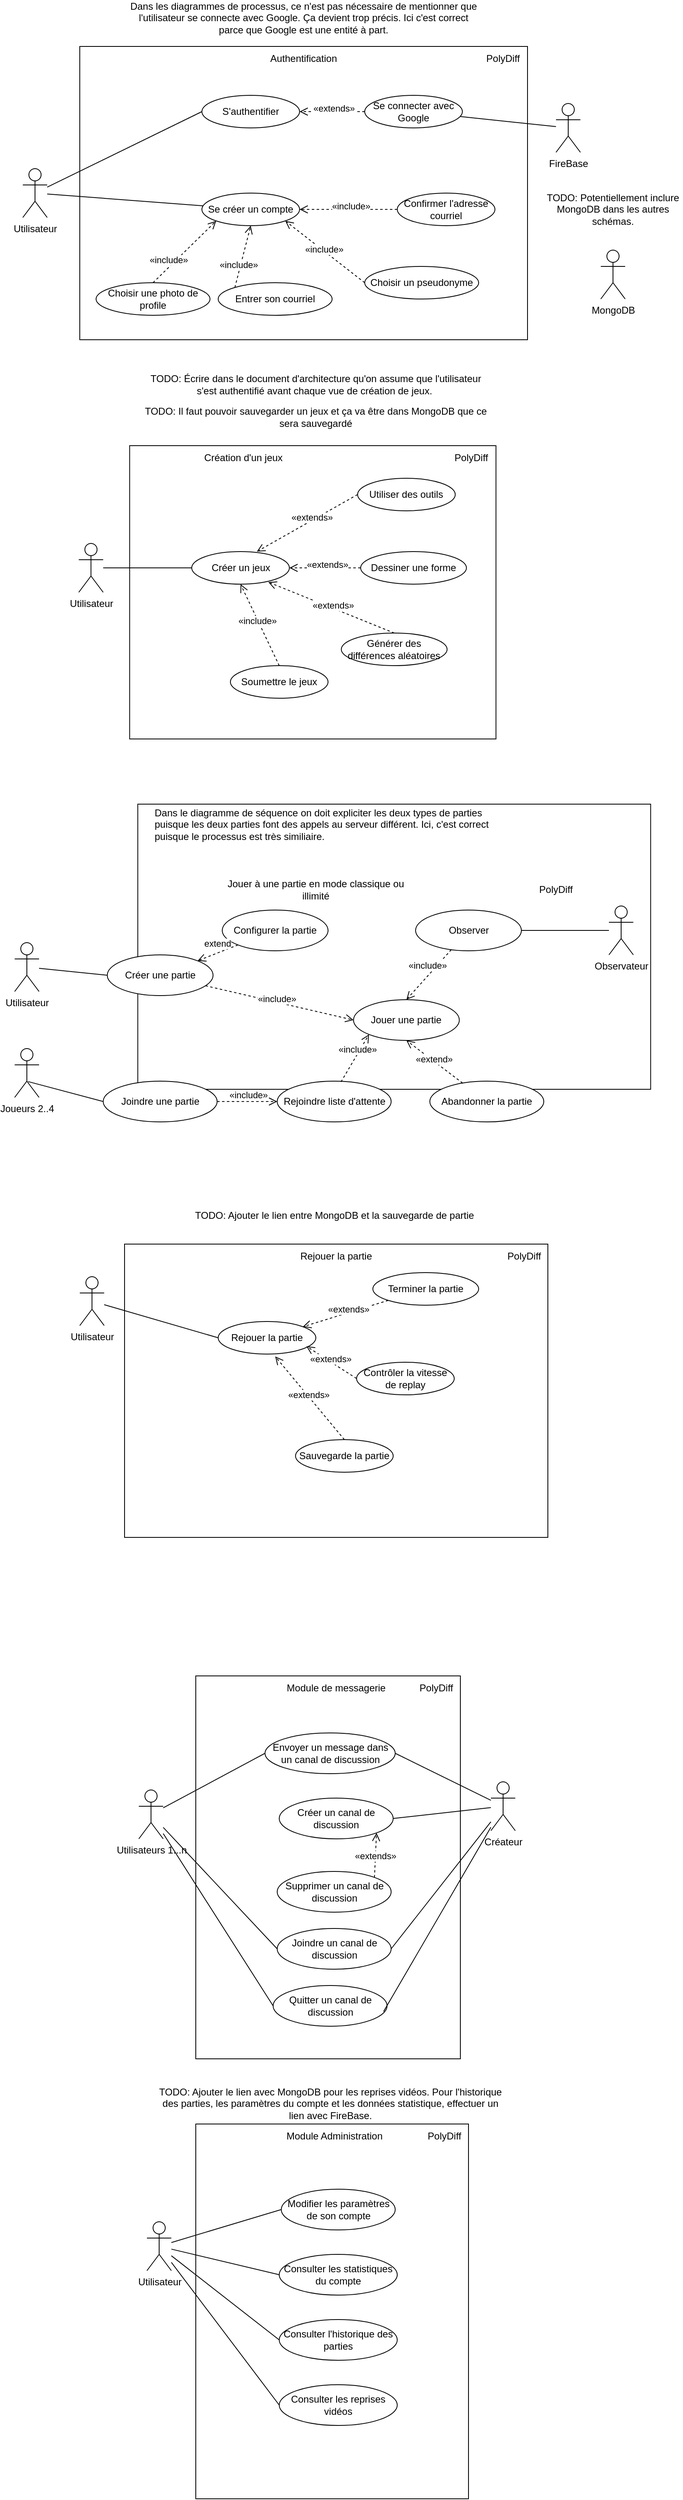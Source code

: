 <mxfile version="21.7.5" type="device" pages="2">
  <diagram name="Cas d&#39;utilisation" id="FdpdwDYeMIbEiqRRL_Jj">
    <mxGraphModel dx="794" dy="1616" grid="1" gridSize="10" guides="1" tooltips="1" connect="1" arrows="1" fold="1" page="1" pageScale="1" pageWidth="850" pageHeight="1100" math="0" shadow="0">
      <root>
        <mxCell id="0" />
        <mxCell id="1" parent="0" />
        <mxCell id="j3-yMUjAJYNPluZzP0-G-1" value="Utilisateur" style="shape=umlActor;verticalLabelPosition=bottom;verticalAlign=top;html=1;outlineConnect=0;" parent="1" vertex="1">
          <mxGeometry x="130" y="150" width="30" height="60" as="geometry" />
        </mxCell>
        <mxCell id="j3-yMUjAJYNPluZzP0-G-6" value="" style="rounded=0;whiteSpace=wrap;html=1;" parent="1" vertex="1">
          <mxGeometry x="200" width="550" height="360" as="geometry" />
        </mxCell>
        <mxCell id="j3-yMUjAJYNPluZzP0-G-7" value="PolyDiff" style="text;html=1;strokeColor=none;fillColor=none;align=center;verticalAlign=middle;whiteSpace=wrap;rounded=0;" parent="1" vertex="1">
          <mxGeometry x="690" width="60" height="30" as="geometry" />
        </mxCell>
        <mxCell id="j3-yMUjAJYNPluZzP0-G-9" value="S&#39;authentifier" style="ellipse;whiteSpace=wrap;html=1;" parent="1" vertex="1">
          <mxGeometry x="350" y="60" width="120" height="40" as="geometry" />
        </mxCell>
        <mxCell id="j3-yMUjAJYNPluZzP0-G-10" value="" style="endArrow=none;html=1;rounded=0;" parent="1" source="j3-yMUjAJYNPluZzP0-G-1" target="j3-yMUjAJYNPluZzP0-G-11" edge="1">
          <mxGeometry width="50" height="50" relative="1" as="geometry">
            <mxPoint x="480" y="200" as="sourcePoint" />
            <mxPoint x="530" y="150" as="targetPoint" />
          </mxGeometry>
        </mxCell>
        <mxCell id="j3-yMUjAJYNPluZzP0-G-11" value="Se créer un compte" style="ellipse;whiteSpace=wrap;html=1;" parent="1" vertex="1">
          <mxGeometry x="350" y="180" width="120" height="40" as="geometry" />
        </mxCell>
        <mxCell id="j3-yMUjAJYNPluZzP0-G-12" value="Choisir une photo de profile" style="ellipse;whiteSpace=wrap;html=1;" parent="1" vertex="1">
          <mxGeometry x="220" y="290" width="140" height="40" as="geometry" />
        </mxCell>
        <mxCell id="j3-yMUjAJYNPluZzP0-G-15" value="«include»" style="html=1;verticalAlign=bottom;endArrow=open;dashed=1;endSize=8;curved=0;rounded=0;exitX=0.5;exitY=0;exitDx=0;exitDy=0;entryX=0;entryY=1;entryDx=0;entryDy=0;" parent="1" source="j3-yMUjAJYNPluZzP0-G-12" target="j3-yMUjAJYNPluZzP0-G-11" edge="1">
          <mxGeometry x="-0.5" relative="1" as="geometry">
            <mxPoint x="310" y="140" as="sourcePoint" />
            <mxPoint x="310" y="90" as="targetPoint" />
            <mxPoint as="offset" />
          </mxGeometry>
        </mxCell>
        <mxCell id="j3-yMUjAJYNPluZzP0-G-16" value="Entrer son courriel" style="ellipse;whiteSpace=wrap;html=1;" parent="1" vertex="1">
          <mxGeometry x="370" y="290" width="140" height="40" as="geometry" />
        </mxCell>
        <mxCell id="j3-yMUjAJYNPluZzP0-G-17" value="Choisir un pseudonyme" style="ellipse;whiteSpace=wrap;html=1;" parent="1" vertex="1">
          <mxGeometry x="550" y="270" width="140" height="40" as="geometry" />
        </mxCell>
        <mxCell id="j3-yMUjAJYNPluZzP0-G-18" value="«include»" style="html=1;verticalAlign=bottom;endArrow=open;dashed=1;endSize=8;curved=0;rounded=0;exitX=0;exitY=0;exitDx=0;exitDy=0;entryX=0.5;entryY=1;entryDx=0;entryDy=0;" parent="1" source="j3-yMUjAJYNPluZzP0-G-16" target="j3-yMUjAJYNPluZzP0-G-11" edge="1">
          <mxGeometry x="-0.5" relative="1" as="geometry">
            <mxPoint x="310" y="230" as="sourcePoint" />
            <mxPoint x="310" y="190" as="targetPoint" />
            <mxPoint as="offset" />
          </mxGeometry>
        </mxCell>
        <mxCell id="j3-yMUjAJYNPluZzP0-G-19" value="«include»" style="html=1;verticalAlign=bottom;endArrow=open;dashed=1;endSize=8;curved=0;rounded=0;exitX=0;exitY=0.5;exitDx=0;exitDy=0;entryX=1;entryY=1;entryDx=0;entryDy=0;" parent="1" source="j3-yMUjAJYNPluZzP0-G-17" target="j3-yMUjAJYNPluZzP0-G-11" edge="1">
          <mxGeometry x="-0.045" y="5" relative="1" as="geometry">
            <mxPoint x="421" y="241" as="sourcePoint" />
            <mxPoint x="353" y="183" as="targetPoint" />
            <mxPoint as="offset" />
          </mxGeometry>
        </mxCell>
        <mxCell id="j3-yMUjAJYNPluZzP0-G-20" value="Authentification" style="text;html=1;strokeColor=none;fillColor=none;align=center;verticalAlign=middle;whiteSpace=wrap;rounded=0;" parent="1" vertex="1">
          <mxGeometry x="430" width="90" height="30" as="geometry" />
        </mxCell>
        <mxCell id="j3-yMUjAJYNPluZzP0-G-22" value="Confirmer l&#39;adresse courriel" style="ellipse;whiteSpace=wrap;html=1;" parent="1" vertex="1">
          <mxGeometry x="590" y="180" width="120" height="40" as="geometry" />
        </mxCell>
        <mxCell id="j3-yMUjAJYNPluZzP0-G-23" value="«include»" style="html=1;verticalAlign=bottom;endArrow=open;dashed=1;endSize=8;curved=0;rounded=0;exitX=0;exitY=0.5;exitDx=0;exitDy=0;entryX=1;entryY=0.5;entryDx=0;entryDy=0;" parent="1" source="j3-yMUjAJYNPluZzP0-G-22" target="j3-yMUjAJYNPluZzP0-G-11" edge="1">
          <mxGeometry x="-0.048" y="5" relative="1" as="geometry">
            <mxPoint x="450" y="190" as="sourcePoint" />
            <mxPoint x="370" y="160" as="targetPoint" />
            <mxPoint as="offset" />
          </mxGeometry>
        </mxCell>
        <mxCell id="j3-yMUjAJYNPluZzP0-G-24" value="Se connecter avec Google" style="ellipse;whiteSpace=wrap;html=1;" parent="1" vertex="1">
          <mxGeometry x="550" y="60" width="120" height="40" as="geometry" />
        </mxCell>
        <mxCell id="j3-yMUjAJYNPluZzP0-G-25" value="«extends»" style="html=1;verticalAlign=bottom;endArrow=open;dashed=1;endSize=8;curved=0;rounded=0;exitX=0;exitY=0.5;exitDx=0;exitDy=0;entryX=1;entryY=0.5;entryDx=0;entryDy=0;" parent="1" source="j3-yMUjAJYNPluZzP0-G-24" target="j3-yMUjAJYNPluZzP0-G-9" edge="1">
          <mxGeometry x="-0.048" y="5" relative="1" as="geometry">
            <mxPoint x="520" y="230" as="sourcePoint" />
            <mxPoint x="420" y="200" as="targetPoint" />
            <mxPoint as="offset" />
          </mxGeometry>
        </mxCell>
        <mxCell id="j3-yMUjAJYNPluZzP0-G-26" value="Utilisateur" style="shape=umlActor;verticalLabelPosition=bottom;verticalAlign=top;html=1;outlineConnect=0;" parent="1" vertex="1">
          <mxGeometry x="198.75" y="610" width="30" height="60" as="geometry" />
        </mxCell>
        <mxCell id="j3-yMUjAJYNPluZzP0-G-27" value="" style="rounded=0;whiteSpace=wrap;html=1;" parent="1" vertex="1">
          <mxGeometry x="261.25" y="490" width="450" height="360" as="geometry" />
        </mxCell>
        <mxCell id="j3-yMUjAJYNPluZzP0-G-28" value="PolyDiff" style="text;html=1;strokeColor=none;fillColor=none;align=center;verticalAlign=middle;whiteSpace=wrap;rounded=0;" parent="1" vertex="1">
          <mxGeometry x="651.25" y="490" width="60" height="30" as="geometry" />
        </mxCell>
        <mxCell id="j3-yMUjAJYNPluZzP0-G-30" value="" style="endArrow=none;html=1;rounded=0;entryX=0;entryY=0.5;entryDx=0;entryDy=0;" parent="1" source="j3-yMUjAJYNPluZzP0-G-26" target="j3-yMUjAJYNPluZzP0-G-46" edge="1">
          <mxGeometry width="50" height="50" relative="1" as="geometry">
            <mxPoint x="391.25" y="690" as="sourcePoint" />
            <mxPoint x="91.25" y="550" as="targetPoint" />
          </mxGeometry>
        </mxCell>
        <mxCell id="j3-yMUjAJYNPluZzP0-G-39" value="Création d&#39;un jeux" style="text;html=1;strokeColor=none;fillColor=none;align=center;verticalAlign=middle;whiteSpace=wrap;rounded=0;" parent="1" vertex="1">
          <mxGeometry x="341.25" y="490" width="120" height="30" as="geometry" />
        </mxCell>
        <mxCell id="j3-yMUjAJYNPluZzP0-G-46" value="Créer un jeux" style="ellipse;whiteSpace=wrap;html=1;" parent="1" vertex="1">
          <mxGeometry x="337.5" y="620" width="120" height="40" as="geometry" />
        </mxCell>
        <mxCell id="j3-yMUjAJYNPluZzP0-G-52" value="Générer des différences aléatoires" style="ellipse;whiteSpace=wrap;html=1;" parent="1" vertex="1">
          <mxGeometry x="521.25" y="720" width="130" height="40" as="geometry" />
        </mxCell>
        <mxCell id="j3-yMUjAJYNPluZzP0-G-55" value="«extends»" style="html=1;verticalAlign=bottom;endArrow=open;dashed=1;endSize=8;curved=0;rounded=0;exitX=0.5;exitY=0;exitDx=0;exitDy=0;entryX=0.784;entryY=0.938;entryDx=0;entryDy=0;entryPerimeter=0;" parent="1" source="j3-yMUjAJYNPluZzP0-G-52" target="j3-yMUjAJYNPluZzP0-G-46" edge="1">
          <mxGeometry x="-0.054" y="5" relative="1" as="geometry">
            <mxPoint x="491.25" y="700" as="sourcePoint" />
            <mxPoint x="361.25" y="640" as="targetPoint" />
            <mxPoint as="offset" />
          </mxGeometry>
        </mxCell>
        <mxCell id="j3-yMUjAJYNPluZzP0-G-57" value="Dessiner une forme" style="ellipse;whiteSpace=wrap;html=1;" parent="1" vertex="1">
          <mxGeometry x="545" y="620" width="130" height="40" as="geometry" />
        </mxCell>
        <mxCell id="j3-yMUjAJYNPluZzP0-G-59" value="«extends»" style="html=1;verticalAlign=bottom;endArrow=open;dashed=1;endSize=8;curved=0;rounded=0;entryX=1;entryY=0.5;entryDx=0;entryDy=0;" parent="1" source="j3-yMUjAJYNPluZzP0-G-57" target="j3-yMUjAJYNPluZzP0-G-46" edge="1">
          <mxGeometry x="-0.046" y="5" relative="1" as="geometry">
            <mxPoint x="541.25" y="735" as="sourcePoint" />
            <mxPoint x="451.25" y="640" as="targetPoint" />
            <mxPoint as="offset" />
          </mxGeometry>
        </mxCell>
        <mxCell id="j3-yMUjAJYNPluZzP0-G-69" value="Utilisateur" style="shape=umlActor;verticalLabelPosition=bottom;verticalAlign=top;html=1;outlineConnect=0;" parent="1" vertex="1">
          <mxGeometry x="120" y="1100" width="30" height="60" as="geometry" />
        </mxCell>
        <mxCell id="j3-yMUjAJYNPluZzP0-G-70" value="" style="rounded=0;whiteSpace=wrap;html=1;" parent="1" vertex="1">
          <mxGeometry x="271.25" y="930" width="630" height="350" as="geometry" />
        </mxCell>
        <mxCell id="j3-yMUjAJYNPluZzP0-G-71" value="PolyDiff" style="text;html=1;strokeColor=none;fillColor=none;align=center;verticalAlign=middle;whiteSpace=wrap;rounded=0;" parent="1" vertex="1">
          <mxGeometry x="755" y="1020" width="60" height="30" as="geometry" />
        </mxCell>
        <mxCell id="j3-yMUjAJYNPluZzP0-G-73" value="" style="endArrow=none;html=1;rounded=0;entryX=0;entryY=0.5;entryDx=0;entryDy=0;" parent="1" source="j3-yMUjAJYNPluZzP0-G-69" target="j3-yMUjAJYNPluZzP0-G-98" edge="1">
          <mxGeometry width="50" height="50" relative="1" as="geometry">
            <mxPoint x="495" y="1220" as="sourcePoint" />
            <mxPoint x="200" y="1080" as="targetPoint" />
          </mxGeometry>
        </mxCell>
        <mxCell id="j3-yMUjAJYNPluZzP0-G-74" value="Jouer à une partie en mode classique ou illimité" style="text;html=1;strokeColor=none;fillColor=none;align=center;verticalAlign=middle;whiteSpace=wrap;rounded=0;" parent="1" vertex="1">
          <mxGeometry x="380" y="1020" width="220" height="30" as="geometry" />
        </mxCell>
        <mxCell id="j3-yMUjAJYNPluZzP0-G-98" value="Créer une partie" style="ellipse;whiteSpace=wrap;html=1;" parent="1" vertex="1">
          <mxGeometry x="233.75" y="1115" width="130" height="50" as="geometry" />
        </mxCell>
        <mxCell id="j3-yMUjAJYNPluZzP0-G-100" value="Joindre une partie" style="ellipse;whiteSpace=wrap;html=1;" parent="1" vertex="1">
          <mxGeometry x="228.75" y="1270" width="140" height="50" as="geometry" />
        </mxCell>
        <mxCell id="j3-yMUjAJYNPluZzP0-G-101" value="" style="endArrow=none;html=1;rounded=0;entryX=0;entryY=0.5;entryDx=0;entryDy=0;exitX=0.555;exitY=0.676;exitDx=0;exitDy=0;exitPerimeter=0;" parent="1" source="EgjTinBXH8Gvr-w2_Lfg-30" target="j3-yMUjAJYNPluZzP0-G-100" edge="1">
          <mxGeometry width="50" height="50" relative="1" as="geometry">
            <mxPoint x="155" y="1190" as="sourcePoint" />
            <mxPoint x="250" y="1160" as="targetPoint" />
          </mxGeometry>
        </mxCell>
        <mxCell id="j3-yMUjAJYNPluZzP0-G-106" value="«include»" style="html=1;verticalAlign=bottom;endArrow=open;dashed=1;endSize=8;curved=0;rounded=0;entryX=0;entryY=0.5;entryDx=0;entryDy=0;" parent="1" source="j3-yMUjAJYNPluZzP0-G-98" target="j3-yMUjAJYNPluZzP0-G-109" edge="1">
          <mxGeometry x="-0.031" y="-4" relative="1" as="geometry">
            <mxPoint x="480" y="1155" as="sourcePoint" />
            <mxPoint x="380" y="1155" as="targetPoint" />
            <mxPoint y="1" as="offset" />
          </mxGeometry>
        </mxCell>
        <mxCell id="j3-yMUjAJYNPluZzP0-G-107" value="Abandonner la partie" style="ellipse;whiteSpace=wrap;html=1;" parent="1" vertex="1">
          <mxGeometry x="630" y="1270" width="140" height="50" as="geometry" />
        </mxCell>
        <mxCell id="j3-yMUjAJYNPluZzP0-G-108" value="«extend»" style="html=1;verticalAlign=bottom;endArrow=open;dashed=1;endSize=8;curved=0;rounded=0;entryX=0.5;entryY=1;entryDx=0;entryDy=0;" parent="1" source="j3-yMUjAJYNPluZzP0-G-107" target="j3-yMUjAJYNPluZzP0-G-109" edge="1">
          <mxGeometry x="-0.048" y="5" relative="1" as="geometry">
            <mxPoint x="490" y="1165" as="sourcePoint" />
            <mxPoint x="390" y="1235" as="targetPoint" />
            <mxPoint as="offset" />
          </mxGeometry>
        </mxCell>
        <mxCell id="j3-yMUjAJYNPluZzP0-G-109" value="Jouer une partie" style="ellipse;whiteSpace=wrap;html=1;" parent="1" vertex="1">
          <mxGeometry x="536.25" y="1170" width="130" height="50" as="geometry" />
        </mxCell>
        <mxCell id="j3-yMUjAJYNPluZzP0-G-110" value="«include»" style="html=1;verticalAlign=bottom;endArrow=open;dashed=1;endSize=8;curved=0;rounded=0;entryX=0;entryY=0.5;entryDx=0;entryDy=0;exitX=1;exitY=0.5;exitDx=0;exitDy=0;" parent="1" source="j3-yMUjAJYNPluZzP0-G-100" target="j3-yMUjAJYNPluZzP0-G-111" edge="1">
          <mxGeometry x="0.046" y="-1" relative="1" as="geometry">
            <mxPoint x="350" y="1255" as="sourcePoint" />
            <mxPoint x="430" y="1175" as="targetPoint" />
            <mxPoint as="offset" />
          </mxGeometry>
        </mxCell>
        <mxCell id="j3-yMUjAJYNPluZzP0-G-111" value="Rejoindre liste d&#39;attente" style="ellipse;whiteSpace=wrap;html=1;" parent="1" vertex="1">
          <mxGeometry x="442.5" y="1270" width="140" height="50" as="geometry" />
        </mxCell>
        <mxCell id="j3-yMUjAJYNPluZzP0-G-112" value="«include»" style="html=1;verticalAlign=bottom;endArrow=open;dashed=1;endSize=8;curved=0;rounded=0;entryX=0;entryY=1;entryDx=0;entryDy=0;exitX=0.56;exitY=0.018;exitDx=0;exitDy=0;exitPerimeter=0;" parent="1" source="j3-yMUjAJYNPluZzP0-G-111" target="j3-yMUjAJYNPluZzP0-G-109" edge="1">
          <mxGeometry x="0.062" y="-2" relative="1" as="geometry">
            <mxPoint x="390" y="1235" as="sourcePoint" />
            <mxPoint x="430" y="1280" as="targetPoint" />
            <mxPoint y="-1" as="offset" />
          </mxGeometry>
        </mxCell>
        <mxCell id="j3-yMUjAJYNPluZzP0-G-120" value="" style="rounded=0;whiteSpace=wrap;html=1;" parent="1" vertex="1">
          <mxGeometry x="342.5" y="2000" width="325" height="470" as="geometry" />
        </mxCell>
        <mxCell id="j3-yMUjAJYNPluZzP0-G-121" value="Module de messagerie" style="text;html=1;strokeColor=none;fillColor=none;align=center;verticalAlign=middle;whiteSpace=wrap;rounded=0;" parent="1" vertex="1">
          <mxGeometry x="405" y="2000" width="220" height="30" as="geometry" />
        </mxCell>
        <mxCell id="j3-yMUjAJYNPluZzP0-G-123" value="PolyDiff" style="text;html=1;strokeColor=none;fillColor=none;align=center;verticalAlign=middle;whiteSpace=wrap;rounded=0;" parent="1" vertex="1">
          <mxGeometry x="607.5" y="2000" width="60" height="30" as="geometry" />
        </mxCell>
        <mxCell id="j3-yMUjAJYNPluZzP0-G-124" value="Utilisateurs 1...n" style="shape=umlActor;verticalLabelPosition=bottom;verticalAlign=top;html=1;outlineConnect=0;" parent="1" vertex="1">
          <mxGeometry x="272.5" y="2140" width="30" height="60" as="geometry" />
        </mxCell>
        <mxCell id="j3-yMUjAJYNPluZzP0-G-126" value="Envoyer un message dans un canal de discussion" style="ellipse;whiteSpace=wrap;html=1;" parent="1" vertex="1">
          <mxGeometry x="427.5" y="2070" width="160" height="50" as="geometry" />
        </mxCell>
        <mxCell id="j3-yMUjAJYNPluZzP0-G-127" value="Créer un canal de discussion" style="ellipse;whiteSpace=wrap;html=1;" parent="1" vertex="1">
          <mxGeometry x="445" y="2150" width="140" height="50" as="geometry" />
        </mxCell>
        <mxCell id="j3-yMUjAJYNPluZzP0-G-128" value="Supprimer un canal de discussion" style="ellipse;whiteSpace=wrap;html=1;" parent="1" vertex="1">
          <mxGeometry x="442.5" y="2240" width="140" height="50" as="geometry" />
        </mxCell>
        <mxCell id="j3-yMUjAJYNPluZzP0-G-129" value="Quitter un canal de discussion" style="ellipse;whiteSpace=wrap;html=1;" parent="1" vertex="1">
          <mxGeometry x="437.5" y="2380" width="140" height="50" as="geometry" />
        </mxCell>
        <mxCell id="j3-yMUjAJYNPluZzP0-G-130" value="Joindre un canal de discussion" style="ellipse;whiteSpace=wrap;html=1;" parent="1" vertex="1">
          <mxGeometry x="442.5" y="2310" width="140" height="50" as="geometry" />
        </mxCell>
        <mxCell id="j3-yMUjAJYNPluZzP0-G-133" value="" style="endArrow=none;html=1;rounded=0;entryX=0;entryY=0.5;entryDx=0;entryDy=0;" parent="1" source="j3-yMUjAJYNPluZzP0-G-124" target="j3-yMUjAJYNPluZzP0-G-126" edge="1">
          <mxGeometry width="50" height="50" relative="1" as="geometry">
            <mxPoint x="332.5" y="1560" as="sourcePoint" />
            <mxPoint x="412.5" y="1585" as="targetPoint" />
          </mxGeometry>
        </mxCell>
        <mxCell id="j3-yMUjAJYNPluZzP0-G-134" value="" style="endArrow=none;html=1;rounded=0;entryX=1;entryY=0.5;entryDx=0;entryDy=0;" parent="1" source="6W4Lhbdf1CiXT9xY3Ah4-2" target="j3-yMUjAJYNPluZzP0-G-127" edge="1">
          <mxGeometry width="50" height="50" relative="1" as="geometry">
            <mxPoint x="337.5" y="2166" as="sourcePoint" />
            <mxPoint x="437.5" y="2075" as="targetPoint" />
          </mxGeometry>
        </mxCell>
        <mxCell id="j3-yMUjAJYNPluZzP0-G-136" value="" style="endArrow=none;html=1;rounded=0;entryX=0;entryY=0.5;entryDx=0;entryDy=0;" parent="1" source="j3-yMUjAJYNPluZzP0-G-124" target="j3-yMUjAJYNPluZzP0-G-130" edge="1">
          <mxGeometry width="50" height="50" relative="1" as="geometry">
            <mxPoint x="337.5" y="2194" as="sourcePoint" />
            <mxPoint x="447.5" y="2295" as="targetPoint" />
          </mxGeometry>
        </mxCell>
        <mxCell id="j3-yMUjAJYNPluZzP0-G-137" value="" style="endArrow=none;html=1;rounded=0;entryX=0;entryY=0.5;entryDx=0;entryDy=0;" parent="1" source="j3-yMUjAJYNPluZzP0-G-124" target="j3-yMUjAJYNPluZzP0-G-129" edge="1">
          <mxGeometry width="50" height="50" relative="1" as="geometry">
            <mxPoint x="337.5" y="2185" as="sourcePoint" />
            <mxPoint x="447.5" y="2225" as="targetPoint" />
          </mxGeometry>
        </mxCell>
        <mxCell id="j3-yMUjAJYNPluZzP0-G-147" value="Utilisateur" style="shape=umlActor;verticalLabelPosition=bottom;verticalAlign=top;html=1;outlineConnect=0;" parent="1" vertex="1">
          <mxGeometry x="282.5" y="2670" width="30" height="60" as="geometry" />
        </mxCell>
        <mxCell id="j3-yMUjAJYNPluZzP0-G-148" value="" style="rounded=0;whiteSpace=wrap;html=1;" parent="1" vertex="1">
          <mxGeometry x="342.5" y="2550" width="335" height="460" as="geometry" />
        </mxCell>
        <mxCell id="j3-yMUjAJYNPluZzP0-G-149" value="PolyDiff" style="text;html=1;strokeColor=none;fillColor=none;align=center;verticalAlign=middle;whiteSpace=wrap;rounded=0;" parent="1" vertex="1">
          <mxGeometry x="617.5" y="2550" width="60" height="30" as="geometry" />
        </mxCell>
        <mxCell id="j3-yMUjAJYNPluZzP0-G-150" value="" style="endArrow=none;html=1;rounded=0;entryX=0;entryY=0.5;entryDx=0;entryDy=0;" parent="1" source="j3-yMUjAJYNPluZzP0-G-147" target="j3-yMUjAJYNPluZzP0-G-168" edge="1">
          <mxGeometry width="50" height="50" relative="1" as="geometry">
            <mxPoint x="652.5" y="2720" as="sourcePoint" />
            <mxPoint x="397.5" y="2645.0" as="targetPoint" />
          </mxGeometry>
        </mxCell>
        <mxCell id="j3-yMUjAJYNPluZzP0-G-151" value="Module Administration" style="text;html=1;strokeColor=none;fillColor=none;align=center;verticalAlign=middle;whiteSpace=wrap;rounded=0;" parent="1" vertex="1">
          <mxGeometry x="402.5" y="2550" width="220" height="30" as="geometry" />
        </mxCell>
        <mxCell id="j3-yMUjAJYNPluZzP0-G-154" value="" style="endArrow=none;html=1;rounded=0;entryX=0;entryY=0.5;entryDx=0;entryDy=0;" parent="1" source="j3-yMUjAJYNPluZzP0-G-147" target="j3-yMUjAJYNPluZzP0-G-172" edge="1">
          <mxGeometry width="50" height="50" relative="1" as="geometry">
            <mxPoint x="322.5" y="2703" as="sourcePoint" />
            <mxPoint x="392.5" y="2715.0" as="targetPoint" />
          </mxGeometry>
        </mxCell>
        <mxCell id="j3-yMUjAJYNPluZzP0-G-168" value="Modifier les paramètres de son compte" style="ellipse;whiteSpace=wrap;html=1;" parent="1" vertex="1">
          <mxGeometry x="447.5" y="2630" width="140" height="50" as="geometry" />
        </mxCell>
        <mxCell id="j3-yMUjAJYNPluZzP0-G-172" value="Consulter les statistiques du compte" style="ellipse;whiteSpace=wrap;html=1;" parent="1" vertex="1">
          <mxGeometry x="445" y="2710" width="145" height="50" as="geometry" />
        </mxCell>
        <mxCell id="j3-yMUjAJYNPluZzP0-G-174" value="Consulter l&#39;historique des parties" style="ellipse;whiteSpace=wrap;html=1;" parent="1" vertex="1">
          <mxGeometry x="445" y="2790" width="145" height="50" as="geometry" />
        </mxCell>
        <mxCell id="j3-yMUjAJYNPluZzP0-G-185" value="" style="endArrow=none;html=1;rounded=0;entryX=0;entryY=0.5;entryDx=0;entryDy=0;" parent="1" source="j3-yMUjAJYNPluZzP0-G-147" target="j3-yMUjAJYNPluZzP0-G-174" edge="1">
          <mxGeometry width="50" height="50" relative="1" as="geometry">
            <mxPoint x="322.5" y="2718" as="sourcePoint" />
            <mxPoint x="437.5" y="2775" as="targetPoint" />
          </mxGeometry>
        </mxCell>
        <mxCell id="EgjTinBXH8Gvr-w2_Lfg-1" value="" style="endArrow=none;html=1;rounded=0;entryX=0;entryY=0.5;entryDx=0;entryDy=0;" parent="1" source="j3-yMUjAJYNPluZzP0-G-1" target="j3-yMUjAJYNPluZzP0-G-9" edge="1">
          <mxGeometry width="50" height="50" relative="1" as="geometry">
            <mxPoint x="170" y="191" as="sourcePoint" />
            <mxPoint x="361" y="206" as="targetPoint" />
          </mxGeometry>
        </mxCell>
        <mxCell id="EgjTinBXH8Gvr-w2_Lfg-2" value="FireBase" style="shape=umlActor;verticalLabelPosition=bottom;verticalAlign=top;html=1;outlineConnect=0;" parent="1" vertex="1">
          <mxGeometry x="785" y="70" width="30" height="60" as="geometry" />
        </mxCell>
        <mxCell id="EgjTinBXH8Gvr-w2_Lfg-3" value="MongoDB" style="shape=umlActor;verticalLabelPosition=bottom;verticalAlign=top;html=1;outlineConnect=0;" parent="1" vertex="1">
          <mxGeometry x="840" y="250" width="30" height="60" as="geometry" />
        </mxCell>
        <mxCell id="EgjTinBXH8Gvr-w2_Lfg-7" value="" style="endArrow=none;html=1;rounded=0;" parent="1" source="EgjTinBXH8Gvr-w2_Lfg-2" target="j3-yMUjAJYNPluZzP0-G-24" edge="1">
          <mxGeometry width="50" height="50" relative="1" as="geometry">
            <mxPoint x="650" y="260" as="sourcePoint" />
            <mxPoint x="700" y="210" as="targetPoint" />
          </mxGeometry>
        </mxCell>
        <mxCell id="EgjTinBXH8Gvr-w2_Lfg-8" value="TODO: Écrire dans le document d&#39;architecture qu&#39;on assume que l&#39;utilisateur s&#39;est authentifié avant chaque vue de création de jeux.&amp;nbsp;" style="text;html=1;strokeColor=none;fillColor=none;align=center;verticalAlign=middle;whiteSpace=wrap;rounded=0;" parent="1" vertex="1">
          <mxGeometry x="275" y="400" width="430" height="30" as="geometry" />
        </mxCell>
        <mxCell id="EgjTinBXH8Gvr-w2_Lfg-9" value="Utiliser des outils" style="ellipse;whiteSpace=wrap;html=1;" parent="1" vertex="1">
          <mxGeometry x="541.25" y="530" width="120" height="40" as="geometry" />
        </mxCell>
        <mxCell id="EgjTinBXH8Gvr-w2_Lfg-12" value="«extends»" style="html=1;verticalAlign=bottom;endArrow=open;dashed=1;endSize=8;curved=0;rounded=0;exitX=0;exitY=0.5;exitDx=0;exitDy=0;entryX=0.667;entryY=0;entryDx=0;entryDy=0;entryPerimeter=0;" parent="1" source="EgjTinBXH8Gvr-w2_Lfg-9" target="j3-yMUjAJYNPluZzP0-G-46" edge="1">
          <mxGeometry x="-0.054" y="5" relative="1" as="geometry">
            <mxPoint x="241.25" y="660" as="sourcePoint" />
            <mxPoint x="341.25" y="650" as="targetPoint" />
            <mxPoint as="offset" />
          </mxGeometry>
        </mxCell>
        <mxCell id="EgjTinBXH8Gvr-w2_Lfg-14" value="Soumettre le jeux" style="ellipse;whiteSpace=wrap;html=1;" parent="1" vertex="1">
          <mxGeometry x="385" y="760" width="120" height="40" as="geometry" />
        </mxCell>
        <mxCell id="EgjTinBXH8Gvr-w2_Lfg-15" value="«include»" style="html=1;verticalAlign=bottom;endArrow=open;dashed=1;endSize=8;curved=0;rounded=0;exitX=0.5;exitY=0;exitDx=0;exitDy=0;entryX=0.5;entryY=1;entryDx=0;entryDy=0;" parent="1" source="EgjTinBXH8Gvr-w2_Lfg-14" target="j3-yMUjAJYNPluZzP0-G-46" edge="1">
          <mxGeometry x="-0.046" y="5" relative="1" as="geometry">
            <mxPoint x="551.25" y="662" as="sourcePoint" />
            <mxPoint x="461.25" y="650" as="targetPoint" />
            <mxPoint as="offset" />
          </mxGeometry>
        </mxCell>
        <mxCell id="EgjTinBXH8Gvr-w2_Lfg-19" value="Configurer la partie" style="ellipse;whiteSpace=wrap;html=1;" parent="1" vertex="1">
          <mxGeometry x="375" y="1060" width="130" height="50" as="geometry" />
        </mxCell>
        <mxCell id="EgjTinBXH8Gvr-w2_Lfg-20" value="extend" style="html=1;verticalAlign=bottom;endArrow=open;dashed=1;endSize=8;curved=0;rounded=0;entryX=1;entryY=0;entryDx=0;entryDy=0;" parent="1" source="EgjTinBXH8Gvr-w2_Lfg-19" target="j3-yMUjAJYNPluZzP0-G-98" edge="1">
          <mxGeometry x="-0.031" y="-4" relative="1" as="geometry">
            <mxPoint x="427" y="1119" as="sourcePoint" />
            <mxPoint x="480" y="1155" as="targetPoint" />
            <mxPoint y="1" as="offset" />
          </mxGeometry>
        </mxCell>
        <mxCell id="EgjTinBXH8Gvr-w2_Lfg-23" value="Observer" style="ellipse;whiteSpace=wrap;html=1;" parent="1" vertex="1">
          <mxGeometry x="612.5" y="1060" width="130" height="50" as="geometry" />
        </mxCell>
        <mxCell id="EgjTinBXH8Gvr-w2_Lfg-25" value="Observateur" style="shape=umlActor;verticalLabelPosition=bottom;verticalAlign=top;html=1;outlineConnect=0;" parent="1" vertex="1">
          <mxGeometry x="850" y="1055" width="30" height="60" as="geometry" />
        </mxCell>
        <mxCell id="EgjTinBXH8Gvr-w2_Lfg-27" value="" style="endArrow=none;html=1;rounded=0;" parent="1" source="EgjTinBXH8Gvr-w2_Lfg-23" target="EgjTinBXH8Gvr-w2_Lfg-25" edge="1">
          <mxGeometry width="50" height="50" relative="1" as="geometry">
            <mxPoint x="510" y="1240" as="sourcePoint" />
            <mxPoint x="560" y="1190" as="targetPoint" />
          </mxGeometry>
        </mxCell>
        <mxCell id="EgjTinBXH8Gvr-w2_Lfg-28" value="«include»" style="html=1;verticalAlign=bottom;endArrow=open;dashed=1;endSize=8;curved=0;rounded=0;entryX=0.5;entryY=0;entryDx=0;entryDy=0;" parent="1" source="EgjTinBXH8Gvr-w2_Lfg-23" target="j3-yMUjAJYNPluZzP0-G-109" edge="1">
          <mxGeometry x="-0.031" y="-4" relative="1" as="geometry">
            <mxPoint x="380" y="1168" as="sourcePoint" />
            <mxPoint x="550" y="1175" as="targetPoint" />
            <mxPoint y="1" as="offset" />
          </mxGeometry>
        </mxCell>
        <mxCell id="EgjTinBXH8Gvr-w2_Lfg-30" value="Joueurs 2..4" style="shape=umlActor;verticalLabelPosition=bottom;verticalAlign=top;html=1;outlineConnect=0;" parent="1" vertex="1">
          <mxGeometry x="120" y="1230" width="30" height="60" as="geometry" />
        </mxCell>
        <mxCell id="EgjTinBXH8Gvr-w2_Lfg-58" value="Utilisateur" style="shape=umlActor;verticalLabelPosition=bottom;verticalAlign=top;html=1;outlineConnect=0;" parent="1" vertex="1">
          <mxGeometry x="200" y="1510" width="30" height="60" as="geometry" />
        </mxCell>
        <mxCell id="EgjTinBXH8Gvr-w2_Lfg-59" value="" style="rounded=0;whiteSpace=wrap;html=1;" parent="1" vertex="1">
          <mxGeometry x="255" y="1470" width="520" height="360" as="geometry" />
        </mxCell>
        <mxCell id="EgjTinBXH8Gvr-w2_Lfg-60" value="PolyDiff" style="text;html=1;strokeColor=none;fillColor=none;align=center;verticalAlign=middle;whiteSpace=wrap;rounded=0;" parent="1" vertex="1">
          <mxGeometry x="716.25" y="1470" width="60" height="30" as="geometry" />
        </mxCell>
        <mxCell id="EgjTinBXH8Gvr-w2_Lfg-61" value="" style="endArrow=none;html=1;rounded=0;entryX=0;entryY=0.5;entryDx=0;entryDy=0;" parent="1" source="EgjTinBXH8Gvr-w2_Lfg-58" target="EgjTinBXH8Gvr-w2_Lfg-63" edge="1">
          <mxGeometry width="50" height="50" relative="1" as="geometry">
            <mxPoint x="570" y="1670" as="sourcePoint" />
            <mxPoint x="270" y="1530" as="targetPoint" />
          </mxGeometry>
        </mxCell>
        <mxCell id="EgjTinBXH8Gvr-w2_Lfg-62" value="Rejouer la partie" style="text;html=1;strokeColor=none;fillColor=none;align=center;verticalAlign=middle;whiteSpace=wrap;rounded=0;" parent="1" vertex="1">
          <mxGeometry x="455" y="1470" width="120" height="30" as="geometry" />
        </mxCell>
        <mxCell id="EgjTinBXH8Gvr-w2_Lfg-63" value="Rejouer la partie" style="ellipse;whiteSpace=wrap;html=1;" parent="1" vertex="1">
          <mxGeometry x="370" y="1565" width="120" height="40" as="geometry" />
        </mxCell>
        <mxCell id="EgjTinBXH8Gvr-w2_Lfg-66" value="Terminer la partie" style="ellipse;whiteSpace=wrap;html=1;" parent="1" vertex="1">
          <mxGeometry x="560" y="1505" width="130" height="40" as="geometry" />
        </mxCell>
        <mxCell id="EgjTinBXH8Gvr-w2_Lfg-67" value="«extends»" style="html=1;verticalAlign=bottom;endArrow=open;dashed=1;endSize=8;curved=0;rounded=0;" parent="1" source="EgjTinBXH8Gvr-w2_Lfg-66" target="EgjTinBXH8Gvr-w2_Lfg-63" edge="1">
          <mxGeometry x="-0.042" y="5" relative="1" as="geometry">
            <mxPoint x="720" y="1715" as="sourcePoint" />
            <mxPoint x="630" y="1620" as="targetPoint" />
            <mxPoint as="offset" />
          </mxGeometry>
        </mxCell>
        <mxCell id="EgjTinBXH8Gvr-w2_Lfg-88" value="Sauvegarde la partie" style="ellipse;whiteSpace=wrap;html=1;" parent="1" vertex="1">
          <mxGeometry x="465" y="1710" width="120" height="40" as="geometry" />
        </mxCell>
        <mxCell id="EgjTinBXH8Gvr-w2_Lfg-89" value="Contrôler la vitesse de replay" style="ellipse;whiteSpace=wrap;html=1;" parent="1" vertex="1">
          <mxGeometry x="540" y="1615" width="120" height="40" as="geometry" />
        </mxCell>
        <mxCell id="EgjTinBXH8Gvr-w2_Lfg-90" value="«extends»" style="html=1;verticalAlign=bottom;endArrow=open;dashed=1;endSize=8;curved=0;rounded=0;exitX=0;exitY=0.5;exitDx=0;exitDy=0;entryX=0.903;entryY=0.76;entryDx=0;entryDy=0;entryPerimeter=0;" parent="1" source="EgjTinBXH8Gvr-w2_Lfg-89" target="EgjTinBXH8Gvr-w2_Lfg-63" edge="1">
          <mxGeometry x="-0.042" y="5" relative="1" as="geometry">
            <mxPoint x="589" y="1549" as="sourcePoint" />
            <mxPoint x="484" y="1581" as="targetPoint" />
            <mxPoint as="offset" />
          </mxGeometry>
        </mxCell>
        <mxCell id="EgjTinBXH8Gvr-w2_Lfg-91" value="«extends»" style="html=1;verticalAlign=bottom;endArrow=open;dashed=1;endSize=8;curved=0;rounded=0;exitX=0.5;exitY=0;exitDx=0;exitDy=0;entryX=0.584;entryY=1.073;entryDx=0;entryDy=0;entryPerimeter=0;" parent="1" source="EgjTinBXH8Gvr-w2_Lfg-88" target="EgjTinBXH8Gvr-w2_Lfg-63" edge="1">
          <mxGeometry x="-0.042" y="5" relative="1" as="geometry">
            <mxPoint x="550" y="1645" as="sourcePoint" />
            <mxPoint x="488" y="1605" as="targetPoint" />
            <mxPoint as="offset" />
          </mxGeometry>
        </mxCell>
        <mxCell id="EgjTinBXH8Gvr-w2_Lfg-92" value="Consulter les reprises vidéos" style="ellipse;whiteSpace=wrap;html=1;" parent="1" vertex="1">
          <mxGeometry x="445" y="2870" width="145" height="50" as="geometry" />
        </mxCell>
        <mxCell id="EgjTinBXH8Gvr-w2_Lfg-93" value="" style="endArrow=none;html=1;rounded=0;entryX=0;entryY=0.5;entryDx=0;entryDy=0;" parent="1" source="j3-yMUjAJYNPluZzP0-G-147" target="EgjTinBXH8Gvr-w2_Lfg-92" edge="1">
          <mxGeometry width="50" height="50" relative="1" as="geometry">
            <mxPoint x="322.5" y="2726" as="sourcePoint" />
            <mxPoint x="452.5" y="2865" as="targetPoint" />
          </mxGeometry>
        </mxCell>
        <mxCell id="6W4Lhbdf1CiXT9xY3Ah4-2" value="Créateur" style="shape=umlActor;verticalLabelPosition=bottom;verticalAlign=top;html=1;outlineConnect=0;" parent="1" vertex="1">
          <mxGeometry x="705" y="2130" width="30" height="60" as="geometry" />
        </mxCell>
        <mxCell id="6W4Lhbdf1CiXT9xY3Ah4-3" value="«extends»" style="html=1;verticalAlign=bottom;endArrow=open;dashed=1;endSize=8;curved=0;rounded=0;exitX=1;exitY=0;exitDx=0;exitDy=0;entryX=1;entryY=1;entryDx=0;entryDy=0;" parent="1" source="j3-yMUjAJYNPluZzP0-G-128" target="j3-yMUjAJYNPluZzP0-G-127" edge="1">
          <mxGeometry x="-0.364" relative="1" as="geometry">
            <mxPoint x="587.5" y="2157" as="sourcePoint" />
            <mxPoint x="567.5" y="2100" as="targetPoint" />
            <mxPoint as="offset" />
          </mxGeometry>
        </mxCell>
        <mxCell id="6W4Lhbdf1CiXT9xY3Ah4-4" value="" style="endArrow=none;html=1;rounded=0;entryX=1;entryY=0.5;entryDx=0;entryDy=0;" parent="1" source="6W4Lhbdf1CiXT9xY3Ah4-2" target="j3-yMUjAJYNPluZzP0-G-126" edge="1">
          <mxGeometry width="50" height="50" relative="1" as="geometry">
            <mxPoint x="313" y="2172" as="sourcePoint" />
            <mxPoint x="437" y="2105" as="targetPoint" />
          </mxGeometry>
        </mxCell>
        <mxCell id="6W4Lhbdf1CiXT9xY3Ah4-5" value="" style="endArrow=none;html=1;rounded=0;entryX=1;entryY=0.5;entryDx=0;entryDy=0;" parent="1" source="6W4Lhbdf1CiXT9xY3Ah4-2" target="j3-yMUjAJYNPluZzP0-G-130" edge="1">
          <mxGeometry width="50" height="50" relative="1" as="geometry">
            <mxPoint x="715" y="2163" as="sourcePoint" />
            <mxPoint x="598" y="2105" as="targetPoint" />
          </mxGeometry>
        </mxCell>
        <mxCell id="6W4Lhbdf1CiXT9xY3Ah4-6" value="" style="endArrow=none;html=1;rounded=0;entryX=0.969;entryY=0.641;entryDx=0;entryDy=0;entryPerimeter=0;" parent="1" source="6W4Lhbdf1CiXT9xY3Ah4-2" target="j3-yMUjAJYNPluZzP0-G-129" edge="1">
          <mxGeometry width="50" height="50" relative="1" as="geometry">
            <mxPoint x="715" y="2189" as="sourcePoint" />
            <mxPoint x="593" y="2345" as="targetPoint" />
          </mxGeometry>
        </mxCell>
        <mxCell id="6W4Lhbdf1CiXT9xY3Ah4-7" value="Dans le diagramme de séquence on doit expliciter les deux types de parties puisque les deux parties font des appels au serveur différent. Ici, c&#39;est correct puisque le processus est très similiaire." style="text;html=1;strokeColor=none;fillColor=none;align=left;verticalAlign=middle;whiteSpace=wrap;rounded=0;" parent="1" vertex="1">
          <mxGeometry x="290" y="920" width="430" height="70" as="geometry" />
        </mxCell>
        <mxCell id="6W4Lhbdf1CiXT9xY3Ah4-8" value="Dans les diagrammes de processus, ce n&#39;est pas nécessaire de mentionner que l&#39;utilisateur se connecte avec Google. Ça devient trop précis. Ici c&#39;est correct parce que Google est une entité à part." style="text;html=1;strokeColor=none;fillColor=none;align=center;verticalAlign=middle;whiteSpace=wrap;rounded=0;" parent="1" vertex="1">
          <mxGeometry x="260" y="-50" width="430" height="30" as="geometry" />
        </mxCell>
        <mxCell id="6W4Lhbdf1CiXT9xY3Ah4-9" value="TODO: Potentiellement inclure MongoDB dans les autres schémas." style="text;html=1;strokeColor=none;fillColor=none;align=center;verticalAlign=middle;whiteSpace=wrap;rounded=0;" parent="1" vertex="1">
          <mxGeometry x="770" y="175" width="170" height="50" as="geometry" />
        </mxCell>
        <mxCell id="6W4Lhbdf1CiXT9xY3Ah4-10" value="TODO: Il faut pouvoir sauvegarder un jeux et ça va être dans MongoDB que ce sera sauvegardé" style="text;html=1;strokeColor=none;fillColor=none;align=center;verticalAlign=middle;whiteSpace=wrap;rounded=0;" parent="1" vertex="1">
          <mxGeometry x="275" y="440" width="430" height="30" as="geometry" />
        </mxCell>
        <mxCell id="6W4Lhbdf1CiXT9xY3Ah4-11" value="TODO: Ajouter le lien entre MongoDB et la sauvegarde de partie" style="text;html=1;strokeColor=none;fillColor=none;align=center;verticalAlign=middle;whiteSpace=wrap;rounded=0;" parent="1" vertex="1">
          <mxGeometry x="297.5" y="1420" width="430" height="30" as="geometry" />
        </mxCell>
        <mxCell id="6W4Lhbdf1CiXT9xY3Ah4-12" value="TODO: Ajouter le lien avec MongoDB pour les reprises vidéos. Pour l&#39;historique des parties, les paramètres du compte et les données statistique, effectuer un lien avec FireBase." style="text;html=1;strokeColor=none;fillColor=none;align=center;verticalAlign=middle;whiteSpace=wrap;rounded=0;" parent="1" vertex="1">
          <mxGeometry x="292.5" y="2510" width="430" height="30" as="geometry" />
        </mxCell>
      </root>
    </mxGraphModel>
  </diagram>
  <diagram id="GUbwy0-4epE3LNsSbQr1" name="Diagrammes de séquences">
    <mxGraphModel dx="1843" dy="1745" grid="1" gridSize="10" guides="1" tooltips="1" connect="1" arrows="1" fold="1" page="1" pageScale="1" pageWidth="850" pageHeight="1100" math="0" shadow="0">
      <root>
        <mxCell id="0" />
        <mxCell id="1" parent="0" />
        <mxCell id="A1-0KAfVvLCpxkq22373-21" value="a:Page de connection" style="shape=umlLifeline;perimeter=lifelinePerimeter;whiteSpace=wrap;html=1;container=0;dropTarget=0;collapsible=0;recursiveResize=0;outlineConnect=0;portConstraint=eastwest;newEdgeStyle={&quot;edgeStyle&quot;:&quot;elbowEdgeStyle&quot;,&quot;elbow&quot;:&quot;vertical&quot;,&quot;curved&quot;:0,&quot;rounded&quot;:0};" parent="1" vertex="1">
          <mxGeometry x="230" y="75" width="140" height="345" as="geometry" />
        </mxCell>
        <mxCell id="A1-0KAfVvLCpxkq22373-22" value="" style="html=1;points=[];perimeter=orthogonalPerimeter;outlineConnect=0;targetShapes=umlLifeline;portConstraint=eastwest;newEdgeStyle={&quot;edgeStyle&quot;:&quot;elbowEdgeStyle&quot;,&quot;elbow&quot;:&quot;vertical&quot;,&quot;curved&quot;:0,&quot;rounded&quot;:0};" parent="A1-0KAfVvLCpxkq22373-21" vertex="1">
          <mxGeometry x="65" y="70" width="10" height="230" as="geometry" />
        </mxCell>
        <mxCell id="A1-0KAfVvLCpxkq22373-25" value="p:Serveur" style="shape=umlLifeline;perimeter=lifelinePerimeter;whiteSpace=wrap;html=1;container=0;dropTarget=0;collapsible=0;recursiveResize=0;outlineConnect=0;portConstraint=eastwest;newEdgeStyle={&quot;edgeStyle&quot;:&quot;elbowEdgeStyle&quot;,&quot;elbow&quot;:&quot;vertical&quot;,&quot;curved&quot;:0,&quot;rounded&quot;:0};" parent="1" vertex="1">
          <mxGeometry x="390" y="75" width="110" height="345" as="geometry" />
        </mxCell>
        <mxCell id="A1-0KAfVvLCpxkq22373-26" value="" style="html=1;points=[];perimeter=orthogonalPerimeter;outlineConnect=0;targetShapes=umlLifeline;portConstraint=eastwest;newEdgeStyle={&quot;edgeStyle&quot;:&quot;elbowEdgeStyle&quot;,&quot;elbow&quot;:&quot;vertical&quot;,&quot;curved&quot;:0,&quot;rounded&quot;:0};" parent="A1-0KAfVvLCpxkq22373-25" vertex="1">
          <mxGeometry x="50" y="140" width="10" height="50" as="geometry" />
        </mxCell>
        <mxCell id="A1-0KAfVvLCpxkq22373-31" value="Utilisateur" style="shape=umlActor;verticalLabelPosition=bottom;verticalAlign=top;html=1;outlineConnect=0;" parent="1" vertex="1">
          <mxGeometry x="120" y="75" width="20" height="40" as="geometry" />
        </mxCell>
        <mxCell id="A1-0KAfVvLCpxkq22373-32" value="Autentification" style="shape=umlFrame;whiteSpace=wrap;html=1;pointerEvents=0;width=100;height=30;" parent="1" vertex="1">
          <mxGeometry x="60" y="30" width="650" height="400" as="geometry" />
        </mxCell>
        <mxCell id="A1-0KAfVvLCpxkq22373-33" value="Qu&#39;advient-il si on est deux personnes?&lt;br&gt;&lt;br&gt;Je ne comrpends pas comment représenter un singleton&lt;br&gt;&lt;br&gt;Est-ce qu&#39;on doit utiliser le nom des API qu&#39;on va utiliser par exemple Firebase? Est-ce que c&#39;est nécessaire d&#39;avoir une entité comme Firebase?&lt;br&gt;&lt;br&gt;Est-ce que l&#39;utilisateur doit être un objet?&lt;br&gt;&lt;br&gt;On a différentes options comme avec Google donc comment est-ce qu&#39;on fait pour les représenter? C&#39;est trois options par l&#39;utilisateur?&lt;br&gt;&lt;br&gt;Si c&#39;est avec google c&#39;est le courrriel qui va authentifier l&#39;utilisateur?" style="text;html=1;strokeColor=none;fillColor=none;align=left;verticalAlign=middle;whiteSpace=wrap;rounded=0;" parent="1" vertex="1">
          <mxGeometry x="1340" y="30" width="140" height="515" as="geometry" />
        </mxCell>
        <mxCell id="A1-0KAfVvLCpxkq22373-35" value="" style="endArrow=none;dashed=1;html=1;rounded=0;" parent="1" edge="1">
          <mxGeometry width="50" height="50" relative="1" as="geometry">
            <mxPoint x="129" y="420" as="sourcePoint" />
            <mxPoint x="129.44" y="140" as="targetPoint" />
          </mxGeometry>
        </mxCell>
        <mxCell id="A1-0KAfVvLCpxkq22373-36" value="" style="endArrow=classic;html=1;rounded=0;" parent="1" target="A1-0KAfVvLCpxkq22373-22" edge="1">
          <mxGeometry width="50" height="50" relative="1" as="geometry">
            <mxPoint x="130" y="154.26" as="sourcePoint" />
            <mxPoint x="290" y="154" as="targetPoint" />
            <Array as="points" />
          </mxGeometry>
        </mxCell>
        <mxCell id="B7fRwI8YKhu4gOvHtcaO-2" value="authenticate(userInfo)" style="edgeLabel;html=1;align=center;verticalAlign=middle;resizable=0;points=[];" parent="A1-0KAfVvLCpxkq22373-36" vertex="1" connectable="0">
          <mxGeometry x="-0.057" relative="1" as="geometry">
            <mxPoint y="-10" as="offset" />
          </mxGeometry>
        </mxCell>
        <mxCell id="B7fRwI8YKhu4gOvHtcaO-3" value="" style="endArrow=classic;html=1;rounded=0;" parent="1" source="A1-0KAfVvLCpxkq22373-22" edge="1">
          <mxGeometry width="50" height="50" relative="1" as="geometry">
            <mxPoint x="300" y="220" as="sourcePoint" />
            <mxPoint x="440" y="220" as="targetPoint" />
            <Array as="points" />
          </mxGeometry>
        </mxCell>
        <mxCell id="B7fRwI8YKhu4gOvHtcaO-4" value="authenticate(userInfo)" style="edgeLabel;html=1;align=center;verticalAlign=middle;resizable=0;points=[];" parent="B7fRwI8YKhu4gOvHtcaO-3" vertex="1" connectable="0">
          <mxGeometry x="-0.057" relative="1" as="geometry">
            <mxPoint x="1" y="-10" as="offset" />
          </mxGeometry>
        </mxCell>
        <mxCell id="B7fRwI8YKhu4gOvHtcaO-10" value="" style="html=1;verticalAlign=bottom;endArrow=open;dashed=1;endSize=8;curved=0;rounded=0;" parent="1" target="A1-0KAfVvLCpxkq22373-22" edge="1">
          <mxGeometry relative="1" as="geometry">
            <mxPoint x="440" y="260" as="sourcePoint" />
            <mxPoint x="310" y="259.86" as="targetPoint" />
            <Array as="points">
              <mxPoint x="345" y="259.86" />
            </Array>
          </mxGeometry>
        </mxCell>
        <mxCell id="B7fRwI8YKhu4gOvHtcaO-11" value="" style="html=1;verticalAlign=bottom;endArrow=open;dashed=1;endSize=8;curved=0;rounded=0;" parent="1" source="A1-0KAfVvLCpxkq22373-22" edge="1">
          <mxGeometry relative="1" as="geometry">
            <mxPoint x="327.5" y="360" as="sourcePoint" />
            <mxPoint x="130" y="360" as="targetPoint" />
          </mxGeometry>
        </mxCell>
        <mxCell id="B7fRwI8YKhu4gOvHtcaO-14" value="alt" style="shape=umlFrame;whiteSpace=wrap;html=1;pointerEvents=0;width=100;height=30;strokeWidth=1;" parent="1" vertex="1">
          <mxGeometry x="170" y="190" width="510" height="200" as="geometry" />
        </mxCell>
        <mxCell id="B7fRwI8YKhu4gOvHtcaO-18" value="f:FireBase" style="shape=umlLifeline;perimeter=lifelinePerimeter;whiteSpace=wrap;html=1;container=0;dropTarget=0;collapsible=0;recursiveResize=0;outlineConnect=0;portConstraint=eastwest;newEdgeStyle={&quot;edgeStyle&quot;:&quot;elbowEdgeStyle&quot;,&quot;elbow&quot;:&quot;vertical&quot;,&quot;curved&quot;:0,&quot;rounded&quot;:0};" parent="1" vertex="1">
          <mxGeometry x="510" y="75" width="140" height="345" as="geometry" />
        </mxCell>
        <mxCell id="B7fRwI8YKhu4gOvHtcaO-19" value="" style="html=1;points=[];perimeter=orthogonalPerimeter;outlineConnect=0;targetShapes=umlLifeline;portConstraint=eastwest;newEdgeStyle={&quot;edgeStyle&quot;:&quot;elbowEdgeStyle&quot;,&quot;elbow&quot;:&quot;vertical&quot;,&quot;curved&quot;:0,&quot;rounded&quot;:0};" parent="B7fRwI8YKhu4gOvHtcaO-18" vertex="1">
          <mxGeometry x="65" y="150" width="10" height="30" as="geometry" />
        </mxCell>
        <mxCell id="eJ5tDmHK7ypEU1ffC0Xw-10" value="" style="html=1;points=[];perimeter=orthogonalPerimeter;outlineConnect=0;targetShapes=umlLifeline;portConstraint=eastwest;newEdgeStyle={&quot;edgeStyle&quot;:&quot;elbowEdgeStyle&quot;,&quot;elbow&quot;:&quot;vertical&quot;,&quot;curved&quot;:0,&quot;rounded&quot;:0};" parent="B7fRwI8YKhu4gOvHtcaO-18" vertex="1">
          <mxGeometry x="-70" y="225" width="10" height="50" as="geometry" />
        </mxCell>
        <mxCell id="eJ5tDmHK7ypEU1ffC0Xw-11" value="" style="endArrow=classic;html=1;rounded=0;" parent="B7fRwI8YKhu4gOvHtcaO-18" edge="1">
          <mxGeometry width="50" height="50" relative="1" as="geometry">
            <mxPoint x="-205" y="230" as="sourcePoint" />
            <mxPoint x="-70" y="230" as="targetPoint" />
            <Array as="points" />
          </mxGeometry>
        </mxCell>
        <mxCell id="eJ5tDmHK7ypEU1ffC0Xw-12" value="authenticate(userInfo)" style="edgeLabel;html=1;align=center;verticalAlign=middle;resizable=0;points=[];" parent="eJ5tDmHK7ypEU1ffC0Xw-11" vertex="1" connectable="0">
          <mxGeometry x="-0.057" relative="1" as="geometry">
            <mxPoint x="1" y="-10" as="offset" />
          </mxGeometry>
        </mxCell>
        <mxCell id="eJ5tDmHK7ypEU1ffC0Xw-13" value="" style="html=1;verticalAlign=bottom;endArrow=open;dashed=1;endSize=8;curved=0;rounded=0;" parent="B7fRwI8YKhu4gOvHtcaO-18" edge="1">
          <mxGeometry relative="1" as="geometry">
            <mxPoint x="-70" y="270" as="sourcePoint" />
            <mxPoint x="-205" y="270" as="targetPoint" />
            <Array as="points">
              <mxPoint x="-165" y="269.86" />
            </Array>
          </mxGeometry>
        </mxCell>
        <mxCell id="eJ5tDmHK7ypEU1ffC0Xw-14" value="" style="html=1;points=[];perimeter=orthogonalPerimeter;outlineConnect=0;targetShapes=umlLifeline;portConstraint=eastwest;newEdgeStyle={&quot;edgeStyle&quot;:&quot;elbowEdgeStyle&quot;,&quot;elbow&quot;:&quot;vertical&quot;,&quot;curved&quot;:0,&quot;rounded&quot;:0};" parent="B7fRwI8YKhu4gOvHtcaO-18" vertex="1">
          <mxGeometry x="65" y="235" width="10" height="30" as="geometry" />
        </mxCell>
        <mxCell id="eJ5tDmHK7ypEU1ffC0Xw-15" value="" style="endArrow=classic;html=1;rounded=0;" parent="B7fRwI8YKhu4gOvHtcaO-18" edge="1">
          <mxGeometry width="50" height="50" relative="1" as="geometry">
            <mxPoint x="-60" y="245" as="sourcePoint" />
            <mxPoint x="65" y="244.66" as="targetPoint" />
            <Array as="points" />
          </mxGeometry>
        </mxCell>
        <mxCell id="eJ5tDmHK7ypEU1ffC0Xw-16" value="authenticate(userInfo)" style="edgeLabel;html=1;align=center;verticalAlign=middle;resizable=0;points=[];" parent="eJ5tDmHK7ypEU1ffC0Xw-15" vertex="1" connectable="0">
          <mxGeometry x="-0.057" relative="1" as="geometry">
            <mxPoint x="1" y="-10" as="offset" />
          </mxGeometry>
        </mxCell>
        <mxCell id="eJ5tDmHK7ypEU1ffC0Xw-17" value="" style="html=1;verticalAlign=bottom;endArrow=open;dashed=1;endSize=8;curved=0;rounded=0;" parent="B7fRwI8YKhu4gOvHtcaO-18" edge="1">
          <mxGeometry relative="1" as="geometry">
            <mxPoint x="65" y="260.14" as="sourcePoint" />
            <mxPoint x="-60" y="260" as="targetPoint" />
            <Array as="points">
              <mxPoint x="-30" y="260" />
            </Array>
          </mxGeometry>
        </mxCell>
        <mxCell id="B7fRwI8YKhu4gOvHtcaO-26" value="" style="endArrow=none;dashed=1;html=1;rounded=0;strokeWidth=2;" parent="1" edge="1">
          <mxGeometry width="50" height="50" relative="1" as="geometry">
            <mxPoint x="169.25" y="280" as="sourcePoint" />
            <mxPoint x="680" y="280" as="targetPoint" />
          </mxGeometry>
        </mxCell>
        <mxCell id="8lraoI-SJCqnVcTPj_fi-1" value="[Échec]" style="text;html=1;strokeColor=none;fillColor=none;align=center;verticalAlign=middle;whiteSpace=wrap;rounded=0;" parent="1" vertex="1">
          <mxGeometry x="170" y="220" width="60" height="30" as="geometry" />
        </mxCell>
        <mxCell id="8lraoI-SJCqnVcTPj_fi-2" value="[Réussite]" style="text;html=1;strokeColor=none;fillColor=none;align=center;verticalAlign=middle;whiteSpace=wrap;rounded=0;" parent="1" vertex="1">
          <mxGeometry x="170" y="280" width="60" height="30" as="geometry" />
        </mxCell>
        <mxCell id="8lraoI-SJCqnVcTPj_fi-3" value="Dire que c&#39;est un service d&#39;authentification, on pourrait même mettre userinfo.&amp;nbsp;&lt;br&gt;Rajoute le bloc d&#39;activation.&lt;br&gt;&lt;br&gt;&lt;div style=&quot;&quot;&gt;&lt;span style=&quot;background-color: initial;&quot;&gt;On peut avoir deux diagrammes de séquence pour un seul diagramme de cas d&#39;utilisation par exemple, temps limité vs classique ce n&#39;est pas la même chose.&lt;/span&gt;&lt;/div&gt;" style="text;html=1;strokeColor=none;fillColor=none;align=left;verticalAlign=middle;whiteSpace=wrap;rounded=0;" parent="1" vertex="1">
          <mxGeometry x="160" y="-90" width="420" height="120" as="geometry" />
        </mxCell>
        <mxCell id="8lraoI-SJCqnVcTPj_fi-4" value="" style="html=1;verticalAlign=bottom;endArrow=open;dashed=1;endSize=8;curved=0;rounded=0;" parent="1" source="A1-0KAfVvLCpxkq22373-22" edge="1">
          <mxGeometry relative="1" as="geometry">
            <mxPoint x="315" y="267" as="sourcePoint" />
            <mxPoint x="130" y="267" as="targetPoint" />
            <Array as="points">
              <mxPoint x="155" y="267.08" />
            </Array>
          </mxGeometry>
        </mxCell>
        <mxCell id="eJ5tDmHK7ypEU1ffC0Xw-1" value="" style="endArrow=classic;html=1;rounded=0;" parent="1" edge="1">
          <mxGeometry width="50" height="50" relative="1" as="geometry">
            <mxPoint x="450" y="235" as="sourcePoint" />
            <mxPoint x="575" y="234.66" as="targetPoint" />
            <Array as="points" />
          </mxGeometry>
        </mxCell>
        <mxCell id="eJ5tDmHK7ypEU1ffC0Xw-2" value="authenticate(userInfo)" style="edgeLabel;html=1;align=center;verticalAlign=middle;resizable=0;points=[];" parent="eJ5tDmHK7ypEU1ffC0Xw-1" vertex="1" connectable="0">
          <mxGeometry x="-0.057" relative="1" as="geometry">
            <mxPoint x="1" y="-10" as="offset" />
          </mxGeometry>
        </mxCell>
        <mxCell id="eJ5tDmHK7ypEU1ffC0Xw-3" value="" style="html=1;verticalAlign=bottom;endArrow=open;dashed=1;endSize=8;curved=0;rounded=0;" parent="1" edge="1">
          <mxGeometry relative="1" as="geometry">
            <mxPoint x="575" y="250.14" as="sourcePoint" />
            <mxPoint x="450" y="250" as="targetPoint" />
            <Array as="points">
              <mxPoint x="480" y="250" />
            </Array>
          </mxGeometry>
        </mxCell>
        <mxCell id="h2RzLqHLoxSe21sHvRi5-44" value="[Échec]" style="text;html=1;strokeColor=none;fillColor=none;align=center;verticalAlign=middle;whiteSpace=wrap;rounded=0;" parent="1" vertex="1">
          <mxGeometry x="150" y="730" width="60" height="30" as="geometry" />
        </mxCell>
        <mxCell id="opDK6xUQW-dZ97duL0yM-1" value="Création d&#39;un jeux" style="shape=umlFrame;whiteSpace=wrap;html=1;pointerEvents=0;recursiveResize=0;container=0;collapsible=0;width=160;fillColor=none;" parent="1" vertex="1">
          <mxGeometry x="70" y="450" width="680" height="440" as="geometry" />
        </mxCell>
        <mxCell id="0N36PKAZwsZRqhfl-aim-22" value="" style="html=1;verticalAlign=bottom;startArrow=none;endArrow=none;dashed=1;rounded=0;exitX=0.764;exitY=0.997;exitDx=0;exitDy=0;exitPerimeter=0;" parent="1" source="opDK6xUQW-dZ97duL0yM-1" target="0N36PKAZwsZRqhfl-aim-20" edge="1">
          <mxGeometry relative="1" as="geometry" />
        </mxCell>
        <mxCell id="h2RzLqHLoxSe21sHvRi5-1" value="Utilisateur" style="shape=umlActor;verticalLabelPosition=bottom;verticalAlign=top;html=1;outlineConnect=0;" parent="1" vertex="1">
          <mxGeometry x="100" y="490" width="20" height="40" as="geometry" />
        </mxCell>
        <mxCell id="h2RzLqHLoxSe21sHvRi5-6" value="" style="endArrow=none;dashed=1;html=1;rounded=0;" parent="1" edge="1">
          <mxGeometry width="50" height="50" relative="1" as="geometry">
            <mxPoint x="110" y="560" as="sourcePoint" />
            <mxPoint x="110" y="880" as="targetPoint" />
          </mxGeometry>
        </mxCell>
        <mxCell id="0N36PKAZwsZRqhfl-aim-17" value="" style="html=1;verticalAlign=bottom;startArrow=none;endArrow=open;endFill=0;rounded=0;entryX=0;entryY=0;entryDx=0;entryDy=0;exitX=1.119;exitY=0.267;exitDx=0;exitDy=0;exitPerimeter=0;" parent="1" source="0N36PKAZwsZRqhfl-aim-3" target="0N36PKAZwsZRqhfl-aim-14" edge="1">
          <mxGeometry relative="1" as="geometry">
            <mxPoint x="345" y="560" as="sourcePoint" />
            <mxPoint x="420" y="560" as="targetPoint" />
          </mxGeometry>
        </mxCell>
        <mxCell id="0N36PKAZwsZRqhfl-aim-18" value="send(Game info)" style="edgeLabel;html=1;align=center;verticalAlign=middle;resizable=0;points=[];" parent="0N36PKAZwsZRqhfl-aim-17" vertex="1" connectable="0">
          <mxGeometry x="-0.081" y="1" relative="1" as="geometry">
            <mxPoint as="offset" />
          </mxGeometry>
        </mxCell>
        <mxCell id="0N36PKAZwsZRqhfl-aim-24" value="" style="html=1;verticalAlign=bottom;startArrow=none;endArrow=open;endFill=0;rounded=0;entryX=0;entryY=0;entryDx=0;entryDy=0;exitX=1.034;exitY=0.164;exitDx=0;exitDy=0;exitPerimeter=0;" parent="1" source="0N36PKAZwsZRqhfl-aim-14" target="0N36PKAZwsZRqhfl-aim-21" edge="1">
          <mxGeometry relative="1" as="geometry">
            <mxPoint x="510" y="560" as="sourcePoint" />
            <mxPoint x="585" y="560" as="targetPoint" />
          </mxGeometry>
        </mxCell>
        <mxCell id="0N36PKAZwsZRqhfl-aim-31" value="add(Game info)" style="edgeLabel;html=1;align=center;verticalAlign=middle;resizable=0;points=[];" parent="0N36PKAZwsZRqhfl-aim-24" vertex="1" connectable="0">
          <mxGeometry x="0.015" y="-1" relative="1" as="geometry">
            <mxPoint as="offset" />
          </mxGeometry>
        </mxCell>
        <mxCell id="0N36PKAZwsZRqhfl-aim-15" value="" style="html=1;verticalAlign=bottom;startArrow=none;endArrow=none;dashed=1;rounded=0;" parent="1" target="0N36PKAZwsZRqhfl-aim-13" edge="1">
          <mxGeometry relative="1" as="geometry">
            <mxPoint x="425" y="890" as="sourcePoint" />
          </mxGeometry>
        </mxCell>
        <mxCell id="0N36PKAZwsZRqhfl-aim-14" value="" style="rounded=0;dashed=0;" parent="1" vertex="1">
          <mxGeometry x="420" y="630" width="10" height="60" as="geometry" />
        </mxCell>
        <mxCell id="0N36PKAZwsZRqhfl-aim-13" value="s:Serveur" style="rounded=0;dashed=0;whiteSpace=wrap;html=1;" parent="1" vertex="1">
          <mxGeometry x="375" y="510" width="100" height="30" as="geometry" />
        </mxCell>
        <mxCell id="0N36PKAZwsZRqhfl-aim-35" value="alt" style="shape=umlFrame;whiteSpace=wrap;html=1;pointerEvents=0;" parent="1" vertex="1">
          <mxGeometry x="140" y="590" width="575" height="260" as="geometry" />
        </mxCell>
        <mxCell id="0N36PKAZwsZRqhfl-aim-38" value="" style="html=1;verticalAlign=bottom;labelBackgroundColor=none;endArrow=block;endFill=1;dashed=1;rounded=0;exitX=0.02;exitY=0.908;exitDx=0;exitDy=0;exitPerimeter=0;" parent="1" source="0N36PKAZwsZRqhfl-aim-21" edge="1">
          <mxGeometry width="160" relative="1" as="geometry">
            <mxPoint x="390" y="720" as="sourcePoint" />
            <mxPoint x="430" y="667" as="targetPoint" />
          </mxGeometry>
        </mxCell>
        <mxCell id="0N36PKAZwsZRqhfl-aim-20" value="db:MongoDB" style="rounded=0;dashed=0;whiteSpace=wrap;html=1;" parent="1" vertex="1">
          <mxGeometry x="540" y="510" width="100" height="30" as="geometry" />
        </mxCell>
        <mxCell id="0N36PKAZwsZRqhfl-aim-23" value="" style="html=1;verticalAlign=bottom;startArrow=none;endArrow=none;dashed=1;rounded=0;" parent="1" target="0N36PKAZwsZRqhfl-aim-21" edge="1">
          <mxGeometry relative="1" as="geometry">
            <mxPoint x="590" y="650" as="sourcePoint" />
          </mxGeometry>
        </mxCell>
        <mxCell id="0N36PKAZwsZRqhfl-aim-21" value="" style="rounded=0;dashed=0;" parent="1" vertex="1">
          <mxGeometry x="585" y="640" width="10" height="30" as="geometry" />
        </mxCell>
        <mxCell id="0N36PKAZwsZRqhfl-aim-2" value="createGame:WebPage" style="rounded=0;dashed=0;whiteSpace=wrap;html=1;" parent="1" vertex="1">
          <mxGeometry x="195" y="510" width="130" height="30" as="geometry" />
        </mxCell>
        <mxCell id="0N36PKAZwsZRqhfl-aim-4" value="" style="html=1;verticalAlign=bottom;startArrow=none;endArrow=none;dashed=1;rounded=0;exitX=0.278;exitY=1.002;exitDx=0;exitDy=0;exitPerimeter=0;" parent="1" source="opDK6xUQW-dZ97duL0yM-1" target="0N36PKAZwsZRqhfl-aim-2" edge="1">
          <mxGeometry relative="1" as="geometry">
            <Array as="points">
              <mxPoint x="260" y="550" />
            </Array>
          </mxGeometry>
        </mxCell>
        <mxCell id="0N36PKAZwsZRqhfl-aim-6" value="" style="html=1;verticalAlign=bottom;startArrow=none;endArrow=open;endFill=0;rounded=0;" parent="1" edge="1">
          <mxGeometry relative="1" as="geometry">
            <mxPoint x="110" y="560" as="sourcePoint" />
            <mxPoint x="255" y="560" as="targetPoint" />
          </mxGeometry>
        </mxCell>
        <mxCell id="0N36PKAZwsZRqhfl-aim-8" value="Submit(Game info)" style="edgeLabel;html=1;align=center;verticalAlign=middle;resizable=0;points=[];" parent="0N36PKAZwsZRqhfl-aim-6" vertex="1" connectable="0">
          <mxGeometry x="-0.226" relative="1" as="geometry">
            <mxPoint x="4" as="offset" />
          </mxGeometry>
        </mxCell>
        <mxCell id="0N36PKAZwsZRqhfl-aim-36" value="[Réussite]" style="text;html=1;strokeColor=none;fillColor=none;align=center;verticalAlign=middle;whiteSpace=wrap;rounded=0;" parent="1" vertex="1">
          <mxGeometry x="150" y="630" width="60" height="30" as="geometry" />
        </mxCell>
        <mxCell id="0N36PKAZwsZRqhfl-aim-39" value="" style="html=1;verticalAlign=bottom;labelBackgroundColor=none;endArrow=open;endFill=0;dashed=1;rounded=0;exitX=-0.01;exitY=0.826;exitDx=0;exitDy=0;exitPerimeter=0;entryX=0.89;entryY=0.442;entryDx=0;entryDy=0;entryPerimeter=0;" parent="1" source="0N36PKAZwsZRqhfl-aim-14" target="0N36PKAZwsZRqhfl-aim-3" edge="1">
          <mxGeometry width="160" relative="1" as="geometry">
            <mxPoint x="260" y="700" as="sourcePoint" />
            <mxPoint x="420" y="700" as="targetPoint" />
          </mxGeometry>
        </mxCell>
        <mxCell id="0N36PKAZwsZRqhfl-aim-40" value="" style="html=1;verticalAlign=bottom;labelBackgroundColor=none;endArrow=open;endFill=0;dashed=1;rounded=0;exitX=0;exitY=1;exitDx=0;exitDy=0;" parent="1" edge="1">
          <mxGeometry width="160" relative="1" as="geometry">
            <mxPoint x="255" y="690" as="sourcePoint" />
            <mxPoint x="110" y="690" as="targetPoint" />
          </mxGeometry>
        </mxCell>
        <mxCell id="0N36PKAZwsZRqhfl-aim-41" value="" style="endArrow=none;dashed=1;html=1;rounded=0;exitX=0;exitY=0.505;exitDx=0;exitDy=0;exitPerimeter=0;entryX=1.004;entryY=0.502;entryDx=0;entryDy=0;entryPerimeter=0;strokeWidth=2;" parent="1" source="0N36PKAZwsZRqhfl-aim-35" target="0N36PKAZwsZRqhfl-aim-35" edge="1">
          <mxGeometry width="50" height="50" relative="1" as="geometry">
            <mxPoint x="530" y="670" as="sourcePoint" />
            <mxPoint x="580" y="620" as="targetPoint" />
          </mxGeometry>
        </mxCell>
        <mxCell id="0N36PKAZwsZRqhfl-aim-3" value="" style="rounded=0;dashed=0;" parent="1" vertex="1">
          <mxGeometry x="255" y="560" width="10" height="270" as="geometry" />
        </mxCell>
        <mxCell id="0N36PKAZwsZRqhfl-aim-45" value="" style="html=1;points=[[0,0,0,0,5],[0,1,0,0,-5],[1,0,0,0,5],[1,1,0,0,-5]];perimeter=orthogonalPerimeter;outlineConnect=0;targetShapes=umlLifeline;portConstraint=eastwest;newEdgeStyle={&quot;curved&quot;:0,&quot;rounded&quot;:0};" parent="1" vertex="1">
          <mxGeometry x="420" y="740" width="10" height="50" as="geometry" />
        </mxCell>
        <mxCell id="0N36PKAZwsZRqhfl-aim-46" value="send(Game info)" style="html=1;verticalAlign=bottom;endArrow=block;curved=0;rounded=0;entryX=0;entryY=0;entryDx=0;entryDy=5;exitX=1.167;exitY=0.686;exitDx=0;exitDy=0;exitPerimeter=0;" parent="1" source="0N36PKAZwsZRqhfl-aim-3" target="0N36PKAZwsZRqhfl-aim-45" edge="1">
          <mxGeometry relative="1" as="geometry">
            <mxPoint x="350" y="745" as="sourcePoint" />
          </mxGeometry>
        </mxCell>
        <mxCell id="0N36PKAZwsZRqhfl-aim-47" value="" style="html=1;verticalAlign=bottom;endArrow=open;dashed=1;endSize=8;curved=0;rounded=0;entryX=1.343;entryY=0.833;entryDx=0;entryDy=0;entryPerimeter=0;" parent="1" source="0N36PKAZwsZRqhfl-aim-45" target="0N36PKAZwsZRqhfl-aim-3" edge="1">
          <mxGeometry relative="1" as="geometry">
            <mxPoint x="350" y="815" as="targetPoint" />
          </mxGeometry>
        </mxCell>
        <mxCell id="0N36PKAZwsZRqhfl-aim-48" value="" style="html=1;verticalAlign=bottom;labelBackgroundColor=none;endArrow=open;endFill=0;dashed=1;rounded=0;exitX=0.143;exitY=0.958;exitDx=0;exitDy=0;exitPerimeter=0;" parent="1" source="0N36PKAZwsZRqhfl-aim-3" edge="1">
          <mxGeometry width="160" relative="1" as="geometry">
            <mxPoint x="280" y="690" as="sourcePoint" />
            <mxPoint x="110" y="820" as="targetPoint" />
          </mxGeometry>
        </mxCell>
        <mxCell id="RSN4Mj7w3nHSTysleWZW-2" value="" style="html=1;verticalAlign=bottom;labelBackgroundColor=none;endArrow=block;endFill=1;rounded=0;" parent="1" target="lUZCHLJHkhC7MYhtnfI0-2" edge="1">
          <mxGeometry width="160" relative="1" as="geometry">
            <mxPoint x="110" y="1060" as="sourcePoint" />
            <mxPoint x="250" y="1060" as="targetPoint" />
          </mxGeometry>
        </mxCell>
        <mxCell id="RSN4Mj7w3nHSTysleWZW-3" value="CreateGame()" style="edgeLabel;html=1;align=center;verticalAlign=middle;resizable=0;points=[];" parent="RSN4Mj7w3nHSTysleWZW-2" vertex="1" connectable="0">
          <mxGeometry x="0.231" relative="1" as="geometry">
            <mxPoint x="-16" as="offset" />
          </mxGeometry>
        </mxCell>
        <mxCell id="lUZCHLJHkhC7MYhtnfI0-7" value="" style="html=1;verticalAlign=bottom;labelBackgroundColor=none;endArrow=block;endFill=1;dashed=1;rounded=0;" parent="1" source="lUZCHLJHkhC7MYhtnfI0-2" edge="1">
          <mxGeometry width="160" relative="1" as="geometry">
            <mxPoint x="260" y="1140" as="sourcePoint" />
            <mxPoint x="110" y="1120" as="targetPoint" />
          </mxGeometry>
        </mxCell>
        <mxCell id="BSPr4p6yJlQ6M9ExbPaB-1" value="Partie Classique" style="shape=umlFrame;whiteSpace=wrap;html=1;pointerEvents=0;recursiveResize=0;container=1;collapsible=0;width=160;" parent="1" vertex="1">
          <mxGeometry x="70" y="920" width="680" height="530" as="geometry" />
        </mxCell>
        <mxCell id="lUZCHLJHkhC7MYhtnfI0-12" value="alt" style="shape=umlFrame;whiteSpace=wrap;html=1;pointerEvents=0;recursiveResize=0;container=1;collapsible=0;width=60;height=30;" parent="BSPr4p6yJlQ6M9ExbPaB-1" vertex="1">
          <mxGeometry x="60" y="210" width="465" height="280" as="geometry" />
        </mxCell>
        <mxCell id="lUZCHLJHkhC7MYhtnfI0-13" value="[Succès]" style="text;html=1;" parent="lUZCHLJHkhC7MYhtnfI0-12" vertex="1">
          <mxGeometry width="100" height="20" relative="1" as="geometry">
            <mxPoint x="20" y="40" as="offset" />
          </mxGeometry>
        </mxCell>
        <mxCell id="lUZCHLJHkhC7MYhtnfI0-14" value="[Échec]" style="line;strokeWidth=2;dashed=1;labelPosition=center;verticalLabelPosition=bottom;align=left;verticalAlign=top;spacingLeft=20;spacingTop=15;html=1;whiteSpace=wrap;" parent="lUZCHLJHkhC7MYhtnfI0-12" vertex="1">
          <mxGeometry y="160" width="460" height="10" as="geometry" />
        </mxCell>
        <mxCell id="lUZCHLJHkhC7MYhtnfI0-16" value="Loop(numDiff)" style="shape=umlFrame;whiteSpace=wrap;html=1;pointerEvents=0;recursiveResize=0;container=1;collapsible=0;width=120;height=30;" parent="lUZCHLJHkhC7MYhtnfI0-12" vertex="1">
          <mxGeometry x="17.5" y="70" width="430" height="90" as="geometry" />
        </mxCell>
        <mxCell id="BSPr4p6yJlQ6M9ExbPaB-2" value="Utilisateur" style="shape=umlActor;verticalLabelPosition=bottom;verticalAlign=top;html=1;" parent="BSPr4p6yJlQ6M9ExbPaB-1" vertex="1">
          <mxGeometry x="30" y="50" width="30" height="60" as="geometry" />
        </mxCell>
        <mxCell id="BSPr4p6yJlQ6M9ExbPaB-3" value="" style="endArrow=none;dashed=1;html=1;rounded=0;entryX=0.059;entryY=1;entryDx=0;entryDy=0;entryPerimeter=0;" parent="BSPr4p6yJlQ6M9ExbPaB-1" target="BSPr4p6yJlQ6M9ExbPaB-1" edge="1">
          <mxGeometry width="50" height="50" relative="1" as="geometry">
            <mxPoint x="40" y="130" as="sourcePoint" />
            <mxPoint x="40" y="410" as="targetPoint" />
          </mxGeometry>
        </mxCell>
        <mxCell id="BSPr4p6yJlQ6M9ExbPaB-4" value="lobby:SelectionPage" style="shape=umlLifeline;perimeter=lifelinePerimeter;whiteSpace=wrap;html=1;container=1;dropTarget=0;collapsible=0;recursiveResize=0;outlineConnect=0;portConstraint=eastwest;newEdgeStyle={&quot;edgeStyle&quot;:&quot;elbowEdgeStyle&quot;,&quot;elbow&quot;:&quot;vertical&quot;,&quot;curved&quot;:0,&quot;rounded&quot;:0};" parent="BSPr4p6yJlQ6M9ExbPaB-1" vertex="1">
          <mxGeometry x="130" y="50" width="120" height="420" as="geometry" />
        </mxCell>
        <mxCell id="lUZCHLJHkhC7MYhtnfI0-2" value="" style="html=1;points=[[0,0,0,0,5],[0,1,0,0,-5],[1,0,0,0,5],[1,1,0,0,-5]];perimeter=orthogonalPerimeter;outlineConnect=0;targetShapes=umlLifeline;portConstraint=eastwest;newEdgeStyle={&quot;curved&quot;:0,&quot;rounded&quot;:0};" parent="BSPr4p6yJlQ6M9ExbPaB-4" vertex="1">
          <mxGeometry x="55" y="80" width="10" height="80" as="geometry" />
        </mxCell>
        <mxCell id="lUZCHLJHkhC7MYhtnfI0-22" value="" style="html=1;points=[[0,0,0,0,5],[0,1,0,0,-5],[1,0,0,0,5],[1,1,0,0,-5]];perimeter=orthogonalPerimeter;outlineConnect=0;targetShapes=umlLifeline;portConstraint=eastwest;newEdgeStyle={&quot;curved&quot;:0,&quot;rounded&quot;:0};" parent="BSPr4p6yJlQ6M9ExbPaB-4" vertex="1">
          <mxGeometry x="55" y="340" width="10" height="80" as="geometry" />
        </mxCell>
        <mxCell id="BSPr4p6yJlQ6M9ExbPaB-5" value="s:Serveur" style="shape=umlLifeline;perimeter=lifelinePerimeter;whiteSpace=wrap;html=1;container=1;dropTarget=0;collapsible=0;recursiveResize=0;outlineConnect=0;portConstraint=eastwest;newEdgeStyle={&quot;edgeStyle&quot;:&quot;elbowEdgeStyle&quot;,&quot;elbow&quot;:&quot;vertical&quot;,&quot;curved&quot;:0,&quot;rounded&quot;:0};" parent="BSPr4p6yJlQ6M9ExbPaB-1" vertex="1">
          <mxGeometry x="370" y="50" width="100" height="400" as="geometry" />
        </mxCell>
        <mxCell id="lUZCHLJHkhC7MYhtnfI0-4" value="" style="html=1;points=[[0,0,0,0,5],[0,1,0,0,-5],[1,0,0,0,5],[1,1,0,0,-5]];perimeter=orthogonalPerimeter;outlineConnect=0;targetShapes=umlLifeline;portConstraint=eastwest;newEdgeStyle={&quot;curved&quot;:0,&quot;rounded&quot;:0};" parent="BSPr4p6yJlQ6M9ExbPaB-5" vertex="1">
          <mxGeometry x="45" y="100" width="10" height="40" as="geometry" />
        </mxCell>
        <mxCell id="0YO1CyVVMzO1u1oJ_lru-6" value="" style="html=1;points=[[0,0,0,0,5],[0,1,0,0,-5],[1,0,0,0,5],[1,1,0,0,-5]];perimeter=orthogonalPerimeter;outlineConnect=0;targetShapes=umlLifeline;portConstraint=eastwest;newEdgeStyle={&quot;curved&quot;:0,&quot;rounded&quot;:0};" vertex="1" parent="BSPr4p6yJlQ6M9ExbPaB-5">
          <mxGeometry x="45" y="290" width="10" height="10" as="geometry" />
        </mxCell>
        <mxCell id="0YO1CyVVMzO1u1oJ_lru-7" value="" style="html=1;points=[[0,0,0,0,5],[0,1,0,0,-5],[1,0,0,0,5],[1,1,0,0,-5]];perimeter=orthogonalPerimeter;outlineConnect=0;targetShapes=umlLifeline;portConstraint=eastwest;newEdgeStyle={&quot;curved&quot;:0,&quot;rounded&quot;:0};" vertex="1" parent="BSPr4p6yJlQ6M9ExbPaB-5">
          <mxGeometry x="45" y="360" width="10" height="40" as="geometry" />
        </mxCell>
        <mxCell id="lUZCHLJHkhC7MYhtnfI0-3" value="" style="html=1;verticalAlign=bottom;labelBackgroundColor=none;endArrow=block;endFill=1;rounded=0;" parent="BSPr4p6yJlQ6M9ExbPaB-1" target="lUZCHLJHkhC7MYhtnfI0-4" edge="1">
          <mxGeometry width="160" relative="1" as="geometry">
            <mxPoint x="195" y="160" as="sourcePoint" />
            <mxPoint x="450" y="160" as="targetPoint" />
          </mxGeometry>
        </mxCell>
        <mxCell id="lUZCHLJHkhC7MYhtnfI0-5" value="Fetch(Game info)" style="edgeLabel;html=1;align=center;verticalAlign=middle;resizable=0;points=[];" parent="lUZCHLJHkhC7MYhtnfI0-3" vertex="1" connectable="0">
          <mxGeometry x="-0.099" y="1" relative="1" as="geometry">
            <mxPoint as="offset" />
          </mxGeometry>
        </mxCell>
        <mxCell id="lUZCHLJHkhC7MYhtnfI0-6" value="" style="html=1;verticalAlign=bottom;labelBackgroundColor=none;endArrow=block;endFill=1;dashed=1;rounded=0;" parent="BSPr4p6yJlQ6M9ExbPaB-1" edge="1">
          <mxGeometry width="160" relative="1" as="geometry">
            <mxPoint x="410" y="190" as="sourcePoint" />
            <mxPoint x="195" y="190" as="targetPoint" />
          </mxGeometry>
        </mxCell>
        <mxCell id="lUZCHLJHkhC7MYhtnfI0-8" value="game:gamePage" style="shape=umlLifeline;perimeter=lifelinePerimeter;whiteSpace=wrap;html=1;container=1;dropTarget=0;collapsible=0;recursiveResize=0;outlineConnect=0;portConstraint=eastwest;newEdgeStyle={&quot;edgeStyle&quot;:&quot;elbowEdgeStyle&quot;,&quot;elbow&quot;:&quot;vertical&quot;,&quot;curved&quot;:0,&quot;rounded&quot;:0};" parent="BSPr4p6yJlQ6M9ExbPaB-1" vertex="1">
          <mxGeometry x="260" y="50" width="100" height="430" as="geometry" />
        </mxCell>
        <mxCell id="lUZCHLJHkhC7MYhtnfI0-11" value="" style="html=1;points=[[0,0,0,0,5],[0,1,0,0,-5],[1,0,0,0,5],[1,1,0,0,-5]];perimeter=orthogonalPerimeter;outlineConnect=0;targetShapes=umlLifeline;portConstraint=eastwest;newEdgeStyle={&quot;curved&quot;:0,&quot;rounded&quot;:0};" parent="lUZCHLJHkhC7MYhtnfI0-8" vertex="1">
          <mxGeometry x="45" y="270" width="10" height="50" as="geometry" />
        </mxCell>
        <mxCell id="lUZCHLJHkhC7MYhtnfI0-15" value="send(coords)" style="html=1;verticalAlign=bottom;endArrow=block;curved=0;rounded=0;" parent="BSPr4p6yJlQ6M9ExbPaB-1" edge="1">
          <mxGeometry width="80" relative="1" as="geometry">
            <mxPoint x="315" y="340" as="sourcePoint" />
            <mxPoint x="415" y="340" as="targetPoint" />
          </mxGeometry>
        </mxCell>
        <mxCell id="lUZCHLJHkhC7MYhtnfI0-10" value="Click()" style="html=1;verticalAlign=bottom;endArrow=block;curved=0;rounded=0;" parent="BSPr4p6yJlQ6M9ExbPaB-1" edge="1">
          <mxGeometry width="80" relative="1" as="geometry">
            <mxPoint x="40" y="330" as="sourcePoint" />
            <mxPoint x="305" y="330" as="targetPoint" />
          </mxGeometry>
        </mxCell>
        <mxCell id="lUZCHLJHkhC7MYhtnfI0-19" value="" style="html=1;verticalAlign=bottom;labelBackgroundColor=none;endArrow=open;endFill=0;dashed=1;rounded=0;entryX=1;entryY=1;entryDx=0;entryDy=-5;entryPerimeter=0;" parent="BSPr4p6yJlQ6M9ExbPaB-1" edge="1">
          <mxGeometry width="160" relative="1" as="geometry">
            <mxPoint x="415" y="350" as="sourcePoint" />
            <mxPoint x="315" y="350" as="targetPoint" />
          </mxGeometry>
        </mxCell>
        <mxCell id="lUZCHLJHkhC7MYhtnfI0-20" value="" style="html=1;verticalAlign=bottom;labelBackgroundColor=none;endArrow=open;endFill=0;dashed=1;rounded=0;" parent="BSPr4p6yJlQ6M9ExbPaB-1" edge="1" source="lUZCHLJHkhC7MYhtnfI0-11">
          <mxGeometry width="160" relative="1" as="geometry">
            <mxPoint x="270" y="360" as="sourcePoint" />
            <mxPoint x="40" y="360" as="targetPoint" />
          </mxGeometry>
        </mxCell>
        <mxCell id="lUZCHLJHkhC7MYhtnfI0-23" value="" style="html=1;verticalAlign=bottom;endArrow=open;dashed=1;endSize=8;curved=0;rounded=0;exitX=0.5;exitY=0.875;exitDx=0;exitDy=0;exitPerimeter=0;" parent="BSPr4p6yJlQ6M9ExbPaB-1" source="lUZCHLJHkhC7MYhtnfI0-22" edge="1">
          <mxGeometry relative="1" as="geometry">
            <mxPoint x="180" y="460" as="sourcePoint" />
            <mxPoint x="40" y="460" as="targetPoint" />
          </mxGeometry>
        </mxCell>
        <mxCell id="lUZCHLJHkhC7MYhtnfI0-26" value="" style="html=1;verticalAlign=bottom;endArrow=open;dashed=1;endSize=8;curved=0;rounded=0;" parent="BSPr4p6yJlQ6M9ExbPaB-1" source="0YO1CyVVMzO1u1oJ_lru-7" edge="1">
          <mxGeometry x="1" y="-40" relative="1" as="geometry">
            <mxPoint x="390" y="440" as="sourcePoint" />
            <mxPoint x="195" y="440" as="targetPoint" />
            <mxPoint as="offset" />
          </mxGeometry>
        </mxCell>
        <mxCell id="lUZCHLJHkhC7MYhtnfI0-25" value="" style="html=1;verticalAlign=bottom;endArrow=block;curved=0;rounded=0;" parent="BSPr4p6yJlQ6M9ExbPaB-1" target="0YO1CyVVMzO1u1oJ_lru-7" edge="1">
          <mxGeometry x="-1" y="-50" width="80" relative="1" as="geometry">
            <mxPoint x="190" y="420" as="sourcePoint" />
            <mxPoint x="370" y="420" as="targetPoint" />
            <mxPoint x="-30" y="-10" as="offset" />
          </mxGeometry>
        </mxCell>
        <mxCell id="lUZCHLJHkhC7MYhtnfI0-27" value="Fetch(game info)" style="edgeLabel;html=1;align=center;verticalAlign=middle;resizable=0;points=[];" parent="lUZCHLJHkhC7MYhtnfI0-25" vertex="1" connectable="0">
          <mxGeometry x="-0.12" y="-1" relative="1" as="geometry">
            <mxPoint as="offset" />
          </mxGeometry>
        </mxCell>
        <mxCell id="0YO1CyVVMzO1u1oJ_lru-1" value="Est-ce qu&#39;on doit ajouter une loop" style="text;html=1;strokeColor=none;fillColor=none;align=left;verticalAlign=middle;whiteSpace=wrap;rounded=0;" vertex="1" parent="1">
          <mxGeometry x="780" y="515" width="140" height="65" as="geometry" />
        </mxCell>
        <mxCell id="0YO1CyVVMzO1u1oJ_lru-2" value="Le diagramme de séquence du créateur est différent du diagramme de séquence d&#39;un joueur. Est-ce qu&#39;on doit faire deux diagrammes." style="text;html=1;strokeColor=none;fillColor=none;align=center;verticalAlign=middle;whiteSpace=wrap;rounded=0;" vertex="1" parent="1">
          <mxGeometry x="-220" y="590" width="210" height="80" as="geometry" />
        </mxCell>
        <mxCell id="0YO1CyVVMzO1u1oJ_lru-3" value="Étant donné qu&#39;on s&#39;attend à ce que l&#39;utilisateur joue au jeux, est-ce que c&#39;est vraiment nécessaire de mettre alt?" style="text;html=1;strokeColor=none;fillColor=none;align=center;verticalAlign=middle;whiteSpace=wrap;rounded=0;" vertex="1" parent="1">
          <mxGeometry x="-200" y="1120" width="240" height="80" as="geometry" />
        </mxCell>
        <mxCell id="0YO1CyVVMzO1u1oJ_lru-4" value="La vie du serveur n&#39;est pas correct" style="text;html=1;strokeColor=none;fillColor=none;align=center;verticalAlign=middle;whiteSpace=wrap;rounded=0;" vertex="1" parent="1">
          <mxGeometry x="-190" y="1250" width="200" height="20" as="geometry" />
        </mxCell>
        <mxCell id="0YO1CyVVMzO1u1oJ_lru-5" value="Je pense qu&#39;il faut un succès et un erreur pour lorsque l&#39;utilsiateur clique pour trouver une différence." style="text;html=1;strokeColor=none;fillColor=none;align=center;verticalAlign=middle;whiteSpace=wrap;rounded=0;" vertex="1" parent="1">
          <mxGeometry x="-210" y="1320" width="240" height="80" as="geometry" />
        </mxCell>
        <mxCell id="0YO1CyVVMzO1u1oJ_lru-8" value="Il manque une file d&#39;attente" style="text;html=1;strokeColor=none;fillColor=none;align=center;verticalAlign=middle;whiteSpace=wrap;rounded=0;" vertex="1" parent="1">
          <mxGeometry x="-165" y="1080" width="150" height="30" as="geometry" />
        </mxCell>
        <mxCell id="0YO1CyVVMzO1u1oJ_lru-9" value="Interaction avec les dessins" style="text;html=1;strokeColor=none;fillColor=none;align=center;verticalAlign=middle;whiteSpace=wrap;rounded=0;" vertex="1" parent="1">
          <mxGeometry x="-210" y="680" width="210" height="80" as="geometry" />
        </mxCell>
        <mxCell id="0YO1CyVVMzO1u1oJ_lru-10" value="Si c&#39;est un échec, est-ce que c&#39;est un échec de l&#39;utilisateur? Non succès et échec c&#39;est simplement deux cas alternatifs." style="text;html=1;strokeColor=none;fillColor=none;align=center;verticalAlign=middle;whiteSpace=wrap;rounded=0;" vertex="1" parent="1">
          <mxGeometry x="-210" y="1400" width="240" height="80" as="geometry" />
        </mxCell>
      </root>
    </mxGraphModel>
  </diagram>
</mxfile>
